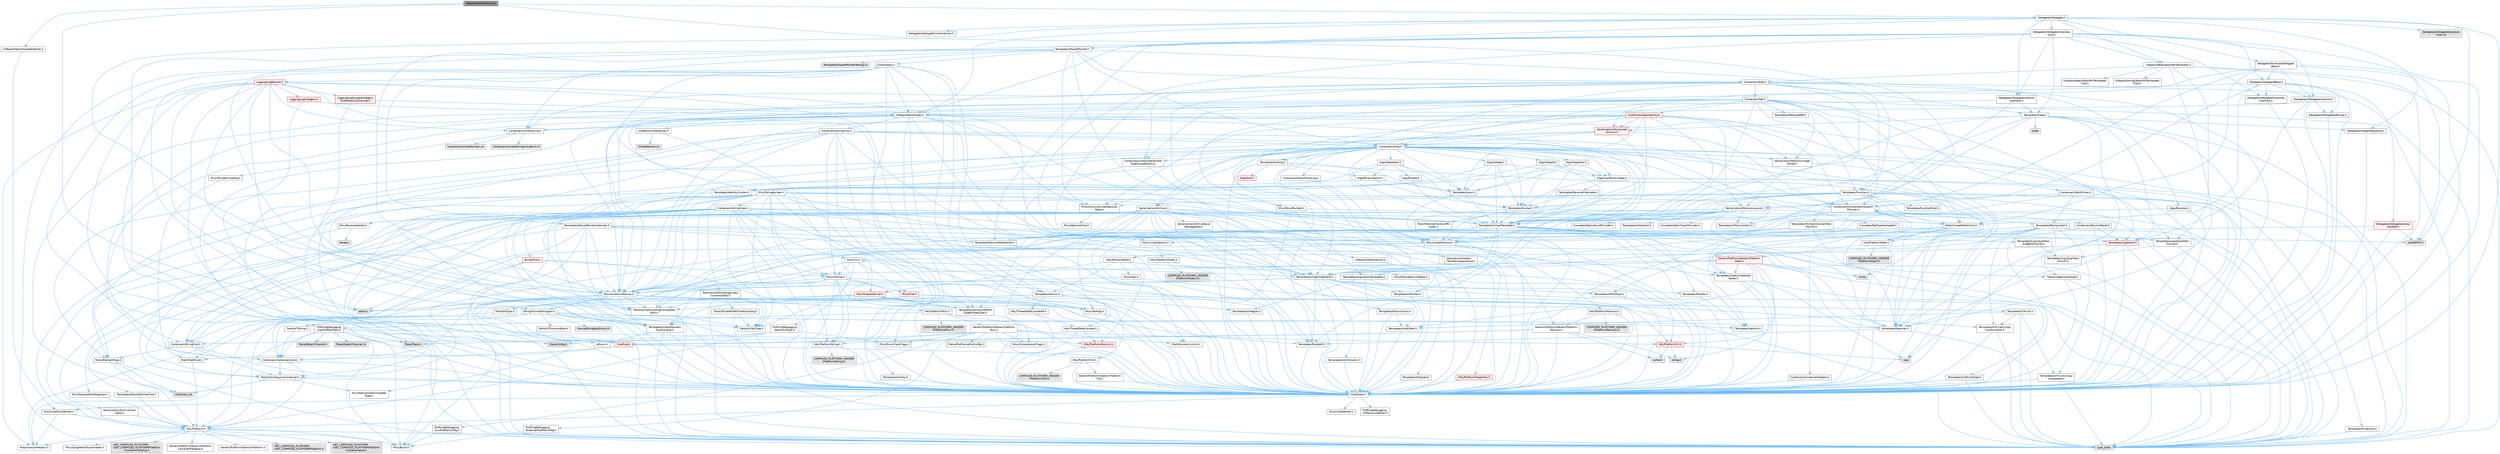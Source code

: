 digraph "ObjectHandleTracking.h"
{
 // INTERACTIVE_SVG=YES
 // LATEX_PDF_SIZE
  bgcolor="transparent";
  edge [fontname=Helvetica,fontsize=10,labelfontname=Helvetica,labelfontsize=10];
  node [fontname=Helvetica,fontsize=10,shape=box,height=0.2,width=0.4];
  Node1 [id="Node000001",label="ObjectHandleTracking.h",height=0.2,width=0.4,color="gray40", fillcolor="grey60", style="filled", fontcolor="black",tooltip=" "];
  Node1 -> Node2 [id="edge1_Node000001_Node000002",color="steelblue1",style="solid",tooltip=" "];
  Node2 [id="Node000002",label="Delegates/Delegate.h",height=0.2,width=0.4,color="grey40", fillcolor="white", style="filled",URL="$d4/d80/Delegate_8h.html",tooltip=" "];
  Node2 -> Node3 [id="edge2_Node000002_Node000003",color="steelblue1",style="solid",tooltip=" "];
  Node3 [id="Node000003",label="CoreTypes.h",height=0.2,width=0.4,color="grey40", fillcolor="white", style="filled",URL="$dc/dec/CoreTypes_8h.html",tooltip=" "];
  Node3 -> Node4 [id="edge3_Node000003_Node000004",color="steelblue1",style="solid",tooltip=" "];
  Node4 [id="Node000004",label="HAL/Platform.h",height=0.2,width=0.4,color="grey40", fillcolor="white", style="filled",URL="$d9/dd0/Platform_8h.html",tooltip=" "];
  Node4 -> Node5 [id="edge4_Node000004_Node000005",color="steelblue1",style="solid",tooltip=" "];
  Node5 [id="Node000005",label="Misc/Build.h",height=0.2,width=0.4,color="grey40", fillcolor="white", style="filled",URL="$d3/dbb/Build_8h.html",tooltip=" "];
  Node4 -> Node6 [id="edge5_Node000004_Node000006",color="steelblue1",style="solid",tooltip=" "];
  Node6 [id="Node000006",label="Misc/LargeWorldCoordinates.h",height=0.2,width=0.4,color="grey40", fillcolor="white", style="filled",URL="$d2/dcb/LargeWorldCoordinates_8h.html",tooltip=" "];
  Node4 -> Node7 [id="edge6_Node000004_Node000007",color="steelblue1",style="solid",tooltip=" "];
  Node7 [id="Node000007",label="type_traits",height=0.2,width=0.4,color="grey60", fillcolor="#E0E0E0", style="filled",tooltip=" "];
  Node4 -> Node8 [id="edge7_Node000004_Node000008",color="steelblue1",style="solid",tooltip=" "];
  Node8 [id="Node000008",label="PreprocessorHelpers.h",height=0.2,width=0.4,color="grey40", fillcolor="white", style="filled",URL="$db/ddb/PreprocessorHelpers_8h.html",tooltip=" "];
  Node4 -> Node9 [id="edge8_Node000004_Node000009",color="steelblue1",style="solid",tooltip=" "];
  Node9 [id="Node000009",label="UBT_COMPILED_PLATFORM\l/UBT_COMPILED_PLATFORMPlatform\lCompilerPreSetup.h",height=0.2,width=0.4,color="grey60", fillcolor="#E0E0E0", style="filled",tooltip=" "];
  Node4 -> Node10 [id="edge9_Node000004_Node000010",color="steelblue1",style="solid",tooltip=" "];
  Node10 [id="Node000010",label="GenericPlatform/GenericPlatform\lCompilerPreSetup.h",height=0.2,width=0.4,color="grey40", fillcolor="white", style="filled",URL="$d9/dc8/GenericPlatformCompilerPreSetup_8h.html",tooltip=" "];
  Node4 -> Node11 [id="edge10_Node000004_Node000011",color="steelblue1",style="solid",tooltip=" "];
  Node11 [id="Node000011",label="GenericPlatform/GenericPlatform.h",height=0.2,width=0.4,color="grey40", fillcolor="white", style="filled",URL="$d6/d84/GenericPlatform_8h.html",tooltip=" "];
  Node4 -> Node12 [id="edge11_Node000004_Node000012",color="steelblue1",style="solid",tooltip=" "];
  Node12 [id="Node000012",label="UBT_COMPILED_PLATFORM\l/UBT_COMPILED_PLATFORMPlatform.h",height=0.2,width=0.4,color="grey60", fillcolor="#E0E0E0", style="filled",tooltip=" "];
  Node4 -> Node13 [id="edge12_Node000004_Node000013",color="steelblue1",style="solid",tooltip=" "];
  Node13 [id="Node000013",label="UBT_COMPILED_PLATFORM\l/UBT_COMPILED_PLATFORMPlatform\lCompilerSetup.h",height=0.2,width=0.4,color="grey60", fillcolor="#E0E0E0", style="filled",tooltip=" "];
  Node3 -> Node14 [id="edge13_Node000003_Node000014",color="steelblue1",style="solid",tooltip=" "];
  Node14 [id="Node000014",label="ProfilingDebugging\l/UMemoryDefines.h",height=0.2,width=0.4,color="grey40", fillcolor="white", style="filled",URL="$d2/da2/UMemoryDefines_8h.html",tooltip=" "];
  Node3 -> Node15 [id="edge14_Node000003_Node000015",color="steelblue1",style="solid",tooltip=" "];
  Node15 [id="Node000015",label="Misc/CoreMiscDefines.h",height=0.2,width=0.4,color="grey40", fillcolor="white", style="filled",URL="$da/d38/CoreMiscDefines_8h.html",tooltip=" "];
  Node15 -> Node4 [id="edge15_Node000015_Node000004",color="steelblue1",style="solid",tooltip=" "];
  Node15 -> Node8 [id="edge16_Node000015_Node000008",color="steelblue1",style="solid",tooltip=" "];
  Node3 -> Node16 [id="edge17_Node000003_Node000016",color="steelblue1",style="solid",tooltip=" "];
  Node16 [id="Node000016",label="Misc/CoreDefines.h",height=0.2,width=0.4,color="grey40", fillcolor="white", style="filled",URL="$d3/dd2/CoreDefines_8h.html",tooltip=" "];
  Node2 -> Node17 [id="edge18_Node000002_Node000017",color="steelblue1",style="solid",tooltip=" "];
  Node17 [id="Node000017",label="Misc/AssertionMacros.h",height=0.2,width=0.4,color="grey40", fillcolor="white", style="filled",URL="$d0/dfa/AssertionMacros_8h.html",tooltip=" "];
  Node17 -> Node3 [id="edge19_Node000017_Node000003",color="steelblue1",style="solid",tooltip=" "];
  Node17 -> Node4 [id="edge20_Node000017_Node000004",color="steelblue1",style="solid",tooltip=" "];
  Node17 -> Node18 [id="edge21_Node000017_Node000018",color="steelblue1",style="solid",tooltip=" "];
  Node18 [id="Node000018",label="HAL/PlatformMisc.h",height=0.2,width=0.4,color="grey40", fillcolor="white", style="filled",URL="$d0/df5/PlatformMisc_8h.html",tooltip=" "];
  Node18 -> Node3 [id="edge22_Node000018_Node000003",color="steelblue1",style="solid",tooltip=" "];
  Node18 -> Node19 [id="edge23_Node000018_Node000019",color="steelblue1",style="solid",tooltip=" "];
  Node19 [id="Node000019",label="GenericPlatform/GenericPlatform\lMisc.h",height=0.2,width=0.4,color="grey40", fillcolor="white", style="filled",URL="$db/d9a/GenericPlatformMisc_8h.html",tooltip=" "];
  Node19 -> Node20 [id="edge24_Node000019_Node000020",color="steelblue1",style="solid",tooltip=" "];
  Node20 [id="Node000020",label="Containers/StringFwd.h",height=0.2,width=0.4,color="grey40", fillcolor="white", style="filled",URL="$df/d37/StringFwd_8h.html",tooltip=" "];
  Node20 -> Node3 [id="edge25_Node000020_Node000003",color="steelblue1",style="solid",tooltip=" "];
  Node20 -> Node21 [id="edge26_Node000020_Node000021",color="steelblue1",style="solid",tooltip=" "];
  Node21 [id="Node000021",label="Traits/ElementType.h",height=0.2,width=0.4,color="grey40", fillcolor="white", style="filled",URL="$d5/d4f/ElementType_8h.html",tooltip=" "];
  Node21 -> Node4 [id="edge27_Node000021_Node000004",color="steelblue1",style="solid",tooltip=" "];
  Node21 -> Node22 [id="edge28_Node000021_Node000022",color="steelblue1",style="solid",tooltip=" "];
  Node22 [id="Node000022",label="initializer_list",height=0.2,width=0.4,color="grey60", fillcolor="#E0E0E0", style="filled",tooltip=" "];
  Node21 -> Node7 [id="edge29_Node000021_Node000007",color="steelblue1",style="solid",tooltip=" "];
  Node20 -> Node23 [id="edge30_Node000020_Node000023",color="steelblue1",style="solid",tooltip=" "];
  Node23 [id="Node000023",label="Traits/IsContiguousContainer.h",height=0.2,width=0.4,color="grey40", fillcolor="white", style="filled",URL="$d5/d3c/IsContiguousContainer_8h.html",tooltip=" "];
  Node23 -> Node3 [id="edge31_Node000023_Node000003",color="steelblue1",style="solid",tooltip=" "];
  Node23 -> Node24 [id="edge32_Node000023_Node000024",color="steelblue1",style="solid",tooltip=" "];
  Node24 [id="Node000024",label="Misc/StaticAssertComplete\lType.h",height=0.2,width=0.4,color="grey40", fillcolor="white", style="filled",URL="$d5/d4e/StaticAssertCompleteType_8h.html",tooltip=" "];
  Node23 -> Node22 [id="edge33_Node000023_Node000022",color="steelblue1",style="solid",tooltip=" "];
  Node19 -> Node25 [id="edge34_Node000019_Node000025",color="steelblue1",style="solid",tooltip=" "];
  Node25 [id="Node000025",label="CoreFwd.h",height=0.2,width=0.4,color="red", fillcolor="#FFF0F0", style="filled",URL="$d1/d1e/CoreFwd_8h.html",tooltip=" "];
  Node25 -> Node3 [id="edge35_Node000025_Node000003",color="steelblue1",style="solid",tooltip=" "];
  Node25 -> Node26 [id="edge36_Node000025_Node000026",color="steelblue1",style="solid",tooltip=" "];
  Node26 [id="Node000026",label="Containers/ContainersFwd.h",height=0.2,width=0.4,color="grey40", fillcolor="white", style="filled",URL="$d4/d0a/ContainersFwd_8h.html",tooltip=" "];
  Node26 -> Node4 [id="edge37_Node000026_Node000004",color="steelblue1",style="solid",tooltip=" "];
  Node26 -> Node3 [id="edge38_Node000026_Node000003",color="steelblue1",style="solid",tooltip=" "];
  Node26 -> Node23 [id="edge39_Node000026_Node000023",color="steelblue1",style="solid",tooltip=" "];
  Node25 -> Node27 [id="edge40_Node000025_Node000027",color="steelblue1",style="solid",tooltip=" "];
  Node27 [id="Node000027",label="Math/MathFwd.h",height=0.2,width=0.4,color="grey40", fillcolor="white", style="filled",URL="$d2/d10/MathFwd_8h.html",tooltip=" "];
  Node27 -> Node4 [id="edge41_Node000027_Node000004",color="steelblue1",style="solid",tooltip=" "];
  Node19 -> Node3 [id="edge42_Node000019_Node000003",color="steelblue1",style="solid",tooltip=" "];
  Node19 -> Node29 [id="edge43_Node000019_Node000029",color="steelblue1",style="solid",tooltip=" "];
  Node29 [id="Node000029",label="FramePro/FrameProConfig.h",height=0.2,width=0.4,color="grey40", fillcolor="white", style="filled",URL="$d7/d90/FrameProConfig_8h.html",tooltip=" "];
  Node19 -> Node30 [id="edge44_Node000019_Node000030",color="steelblue1",style="solid",tooltip=" "];
  Node30 [id="Node000030",label="HAL/PlatformCrt.h",height=0.2,width=0.4,color="red", fillcolor="#FFF0F0", style="filled",URL="$d8/d75/PlatformCrt_8h.html",tooltip=" "];
  Node30 -> Node31 [id="edge45_Node000030_Node000031",color="steelblue1",style="solid",tooltip=" "];
  Node31 [id="Node000031",label="new",height=0.2,width=0.4,color="grey60", fillcolor="#E0E0E0", style="filled",tooltip=" "];
  Node30 -> Node32 [id="edge46_Node000030_Node000032",color="steelblue1",style="solid",tooltip=" "];
  Node32 [id="Node000032",label="wchar.h",height=0.2,width=0.4,color="grey60", fillcolor="#E0E0E0", style="filled",tooltip=" "];
  Node30 -> Node39 [id="edge47_Node000030_Node000039",color="steelblue1",style="solid",tooltip=" "];
  Node39 [id="Node000039",label="string.h",height=0.2,width=0.4,color="grey60", fillcolor="#E0E0E0", style="filled",tooltip=" "];
  Node19 -> Node40 [id="edge48_Node000019_Node000040",color="steelblue1",style="solid",tooltip=" "];
  Node40 [id="Node000040",label="Math/NumericLimits.h",height=0.2,width=0.4,color="grey40", fillcolor="white", style="filled",URL="$df/d1b/NumericLimits_8h.html",tooltip=" "];
  Node40 -> Node3 [id="edge49_Node000040_Node000003",color="steelblue1",style="solid",tooltip=" "];
  Node19 -> Node41 [id="edge50_Node000019_Node000041",color="steelblue1",style="solid",tooltip=" "];
  Node41 [id="Node000041",label="Misc/CompressionFlags.h",height=0.2,width=0.4,color="grey40", fillcolor="white", style="filled",URL="$d9/d76/CompressionFlags_8h.html",tooltip=" "];
  Node19 -> Node42 [id="edge51_Node000019_Node000042",color="steelblue1",style="solid",tooltip=" "];
  Node42 [id="Node000042",label="Misc/EnumClassFlags.h",height=0.2,width=0.4,color="grey40", fillcolor="white", style="filled",URL="$d8/de7/EnumClassFlags_8h.html",tooltip=" "];
  Node19 -> Node43 [id="edge52_Node000019_Node000043",color="steelblue1",style="solid",tooltip=" "];
  Node43 [id="Node000043",label="ProfilingDebugging\l/CsvProfilerConfig.h",height=0.2,width=0.4,color="grey40", fillcolor="white", style="filled",URL="$d3/d88/CsvProfilerConfig_8h.html",tooltip=" "];
  Node43 -> Node5 [id="edge53_Node000043_Node000005",color="steelblue1",style="solid",tooltip=" "];
  Node19 -> Node44 [id="edge54_Node000019_Node000044",color="steelblue1",style="solid",tooltip=" "];
  Node44 [id="Node000044",label="ProfilingDebugging\l/ExternalProfilerConfig.h",height=0.2,width=0.4,color="grey40", fillcolor="white", style="filled",URL="$d3/dbb/ExternalProfilerConfig_8h.html",tooltip=" "];
  Node44 -> Node5 [id="edge55_Node000044_Node000005",color="steelblue1",style="solid",tooltip=" "];
  Node18 -> Node45 [id="edge56_Node000018_Node000045",color="steelblue1",style="solid",tooltip=" "];
  Node45 [id="Node000045",label="COMPILED_PLATFORM_HEADER\l(PlatformMisc.h)",height=0.2,width=0.4,color="grey60", fillcolor="#E0E0E0", style="filled",tooltip=" "];
  Node18 -> Node46 [id="edge57_Node000018_Node000046",color="steelblue1",style="solid",tooltip=" "];
  Node46 [id="Node000046",label="ProfilingDebugging\l/CpuProfilerTrace.h",height=0.2,width=0.4,color="grey40", fillcolor="white", style="filled",URL="$da/dcb/CpuProfilerTrace_8h.html",tooltip=" "];
  Node46 -> Node3 [id="edge58_Node000046_Node000003",color="steelblue1",style="solid",tooltip=" "];
  Node46 -> Node26 [id="edge59_Node000046_Node000026",color="steelblue1",style="solid",tooltip=" "];
  Node46 -> Node47 [id="edge60_Node000046_Node000047",color="steelblue1",style="solid",tooltip=" "];
  Node47 [id="Node000047",label="HAL/PlatformAtomics.h",height=0.2,width=0.4,color="red", fillcolor="#FFF0F0", style="filled",URL="$d3/d36/PlatformAtomics_8h.html",tooltip=" "];
  Node47 -> Node3 [id="edge61_Node000047_Node000003",color="steelblue1",style="solid",tooltip=" "];
  Node46 -> Node8 [id="edge62_Node000046_Node000008",color="steelblue1",style="solid",tooltip=" "];
  Node46 -> Node5 [id="edge63_Node000046_Node000005",color="steelblue1",style="solid",tooltip=" "];
  Node46 -> Node50 [id="edge64_Node000046_Node000050",color="steelblue1",style="solid",tooltip=" "];
  Node50 [id="Node000050",label="Trace/Config.h",height=0.2,width=0.4,color="grey60", fillcolor="#E0E0E0", style="filled",tooltip=" "];
  Node46 -> Node51 [id="edge65_Node000046_Node000051",color="steelblue1",style="solid",tooltip=" "];
  Node51 [id="Node000051",label="Trace/Detail/Channel.h",height=0.2,width=0.4,color="grey60", fillcolor="#E0E0E0", style="filled",tooltip=" "];
  Node46 -> Node52 [id="edge66_Node000046_Node000052",color="steelblue1",style="solid",tooltip=" "];
  Node52 [id="Node000052",label="Trace/Detail/Channel.inl",height=0.2,width=0.4,color="grey60", fillcolor="#E0E0E0", style="filled",tooltip=" "];
  Node46 -> Node53 [id="edge67_Node000046_Node000053",color="steelblue1",style="solid",tooltip=" "];
  Node53 [id="Node000053",label="Trace/Trace.h",height=0.2,width=0.4,color="grey60", fillcolor="#E0E0E0", style="filled",tooltip=" "];
  Node17 -> Node8 [id="edge68_Node000017_Node000008",color="steelblue1",style="solid",tooltip=" "];
  Node17 -> Node54 [id="edge69_Node000017_Node000054",color="steelblue1",style="solid",tooltip=" "];
  Node54 [id="Node000054",label="Templates/EnableIf.h",height=0.2,width=0.4,color="grey40", fillcolor="white", style="filled",URL="$d7/d60/EnableIf_8h.html",tooltip=" "];
  Node54 -> Node3 [id="edge70_Node000054_Node000003",color="steelblue1",style="solid",tooltip=" "];
  Node17 -> Node55 [id="edge71_Node000017_Node000055",color="steelblue1",style="solid",tooltip=" "];
  Node55 [id="Node000055",label="Templates/IsArrayOrRefOf\lTypeByPredicate.h",height=0.2,width=0.4,color="grey40", fillcolor="white", style="filled",URL="$d6/da1/IsArrayOrRefOfTypeByPredicate_8h.html",tooltip=" "];
  Node55 -> Node3 [id="edge72_Node000055_Node000003",color="steelblue1",style="solid",tooltip=" "];
  Node17 -> Node56 [id="edge73_Node000017_Node000056",color="steelblue1",style="solid",tooltip=" "];
  Node56 [id="Node000056",label="Templates/IsValidVariadic\lFunctionArg.h",height=0.2,width=0.4,color="grey40", fillcolor="white", style="filled",URL="$d0/dc8/IsValidVariadicFunctionArg_8h.html",tooltip=" "];
  Node56 -> Node3 [id="edge74_Node000056_Node000003",color="steelblue1",style="solid",tooltip=" "];
  Node56 -> Node57 [id="edge75_Node000056_Node000057",color="steelblue1",style="solid",tooltip=" "];
  Node57 [id="Node000057",label="IsEnum.h",height=0.2,width=0.4,color="grey40", fillcolor="white", style="filled",URL="$d4/de5/IsEnum_8h.html",tooltip=" "];
  Node56 -> Node7 [id="edge76_Node000056_Node000007",color="steelblue1",style="solid",tooltip=" "];
  Node17 -> Node58 [id="edge77_Node000017_Node000058",color="steelblue1",style="solid",tooltip=" "];
  Node58 [id="Node000058",label="Traits/IsCharEncodingCompatible\lWith.h",height=0.2,width=0.4,color="grey40", fillcolor="white", style="filled",URL="$df/dd1/IsCharEncodingCompatibleWith_8h.html",tooltip=" "];
  Node58 -> Node7 [id="edge78_Node000058_Node000007",color="steelblue1",style="solid",tooltip=" "];
  Node58 -> Node59 [id="edge79_Node000058_Node000059",color="steelblue1",style="solid",tooltip=" "];
  Node59 [id="Node000059",label="Traits/IsCharType.h",height=0.2,width=0.4,color="grey40", fillcolor="white", style="filled",URL="$db/d51/IsCharType_8h.html",tooltip=" "];
  Node59 -> Node3 [id="edge80_Node000059_Node000003",color="steelblue1",style="solid",tooltip=" "];
  Node17 -> Node60 [id="edge81_Node000017_Node000060",color="steelblue1",style="solid",tooltip=" "];
  Node60 [id="Node000060",label="Misc/VarArgs.h",height=0.2,width=0.4,color="grey40", fillcolor="white", style="filled",URL="$d5/d6f/VarArgs_8h.html",tooltip=" "];
  Node60 -> Node3 [id="edge82_Node000060_Node000003",color="steelblue1",style="solid",tooltip=" "];
  Node17 -> Node61 [id="edge83_Node000017_Node000061",color="steelblue1",style="solid",tooltip=" "];
  Node61 [id="Node000061",label="String/FormatStringSan.h",height=0.2,width=0.4,color="grey40", fillcolor="white", style="filled",URL="$d3/d8b/FormatStringSan_8h.html",tooltip=" "];
  Node61 -> Node7 [id="edge84_Node000061_Node000007",color="steelblue1",style="solid",tooltip=" "];
  Node61 -> Node3 [id="edge85_Node000061_Node000003",color="steelblue1",style="solid",tooltip=" "];
  Node61 -> Node62 [id="edge86_Node000061_Node000062",color="steelblue1",style="solid",tooltip=" "];
  Node62 [id="Node000062",label="Templates/Requires.h",height=0.2,width=0.4,color="grey40", fillcolor="white", style="filled",URL="$dc/d96/Requires_8h.html",tooltip=" "];
  Node62 -> Node54 [id="edge87_Node000062_Node000054",color="steelblue1",style="solid",tooltip=" "];
  Node62 -> Node7 [id="edge88_Node000062_Node000007",color="steelblue1",style="solid",tooltip=" "];
  Node61 -> Node63 [id="edge89_Node000061_Node000063",color="steelblue1",style="solid",tooltip=" "];
  Node63 [id="Node000063",label="Templates/Identity.h",height=0.2,width=0.4,color="grey40", fillcolor="white", style="filled",URL="$d0/dd5/Identity_8h.html",tooltip=" "];
  Node61 -> Node56 [id="edge90_Node000061_Node000056",color="steelblue1",style="solid",tooltip=" "];
  Node61 -> Node59 [id="edge91_Node000061_Node000059",color="steelblue1",style="solid",tooltip=" "];
  Node61 -> Node64 [id="edge92_Node000061_Node000064",color="steelblue1",style="solid",tooltip=" "];
  Node64 [id="Node000064",label="Traits/IsTEnumAsByte.h",height=0.2,width=0.4,color="grey40", fillcolor="white", style="filled",URL="$d1/de6/IsTEnumAsByte_8h.html",tooltip=" "];
  Node61 -> Node65 [id="edge93_Node000061_Node000065",color="steelblue1",style="solid",tooltip=" "];
  Node65 [id="Node000065",label="Traits/IsTString.h",height=0.2,width=0.4,color="grey40", fillcolor="white", style="filled",URL="$d0/df8/IsTString_8h.html",tooltip=" "];
  Node65 -> Node26 [id="edge94_Node000065_Node000026",color="steelblue1",style="solid",tooltip=" "];
  Node61 -> Node26 [id="edge95_Node000061_Node000026",color="steelblue1",style="solid",tooltip=" "];
  Node61 -> Node66 [id="edge96_Node000061_Node000066",color="steelblue1",style="solid",tooltip=" "];
  Node66 [id="Node000066",label="FormatStringSanErrors.inl",height=0.2,width=0.4,color="grey60", fillcolor="#E0E0E0", style="filled",tooltip=" "];
  Node17 -> Node67 [id="edge97_Node000017_Node000067",color="steelblue1",style="solid",tooltip=" "];
  Node67 [id="Node000067",label="atomic",height=0.2,width=0.4,color="grey60", fillcolor="#E0E0E0", style="filled",tooltip=" "];
  Node2 -> Node68 [id="edge98_Node000002_Node000068",color="steelblue1",style="solid",tooltip=" "];
  Node68 [id="Node000068",label="UObject/NameTypes.h",height=0.2,width=0.4,color="grey40", fillcolor="white", style="filled",URL="$d6/d35/NameTypes_8h.html",tooltip=" "];
  Node68 -> Node3 [id="edge99_Node000068_Node000003",color="steelblue1",style="solid",tooltip=" "];
  Node68 -> Node17 [id="edge100_Node000068_Node000017",color="steelblue1",style="solid",tooltip=" "];
  Node68 -> Node69 [id="edge101_Node000068_Node000069",color="steelblue1",style="solid",tooltip=" "];
  Node69 [id="Node000069",label="HAL/UnrealMemory.h",height=0.2,width=0.4,color="grey40", fillcolor="white", style="filled",URL="$d9/d96/UnrealMemory_8h.html",tooltip=" "];
  Node69 -> Node3 [id="edge102_Node000069_Node000003",color="steelblue1",style="solid",tooltip=" "];
  Node69 -> Node70 [id="edge103_Node000069_Node000070",color="steelblue1",style="solid",tooltip=" "];
  Node70 [id="Node000070",label="GenericPlatform/GenericPlatform\lMemory.h",height=0.2,width=0.4,color="grey40", fillcolor="white", style="filled",URL="$dd/d22/GenericPlatformMemory_8h.html",tooltip=" "];
  Node70 -> Node25 [id="edge104_Node000070_Node000025",color="steelblue1",style="solid",tooltip=" "];
  Node70 -> Node3 [id="edge105_Node000070_Node000003",color="steelblue1",style="solid",tooltip=" "];
  Node70 -> Node71 [id="edge106_Node000070_Node000071",color="steelblue1",style="solid",tooltip=" "];
  Node71 [id="Node000071",label="HAL/PlatformString.h",height=0.2,width=0.4,color="grey40", fillcolor="white", style="filled",URL="$db/db5/PlatformString_8h.html",tooltip=" "];
  Node71 -> Node3 [id="edge107_Node000071_Node000003",color="steelblue1",style="solid",tooltip=" "];
  Node71 -> Node72 [id="edge108_Node000071_Node000072",color="steelblue1",style="solid",tooltip=" "];
  Node72 [id="Node000072",label="COMPILED_PLATFORM_HEADER\l(PlatformString.h)",height=0.2,width=0.4,color="grey60", fillcolor="#E0E0E0", style="filled",tooltip=" "];
  Node70 -> Node39 [id="edge109_Node000070_Node000039",color="steelblue1",style="solid",tooltip=" "];
  Node70 -> Node32 [id="edge110_Node000070_Node000032",color="steelblue1",style="solid",tooltip=" "];
  Node69 -> Node73 [id="edge111_Node000069_Node000073",color="steelblue1",style="solid",tooltip=" "];
  Node73 [id="Node000073",label="HAL/MemoryBase.h",height=0.2,width=0.4,color="grey40", fillcolor="white", style="filled",URL="$d6/d9f/MemoryBase_8h.html",tooltip=" "];
  Node73 -> Node3 [id="edge112_Node000073_Node000003",color="steelblue1",style="solid",tooltip=" "];
  Node73 -> Node47 [id="edge113_Node000073_Node000047",color="steelblue1",style="solid",tooltip=" "];
  Node73 -> Node30 [id="edge114_Node000073_Node000030",color="steelblue1",style="solid",tooltip=" "];
  Node73 -> Node74 [id="edge115_Node000073_Node000074",color="steelblue1",style="solid",tooltip=" "];
  Node74 [id="Node000074",label="Misc/Exec.h",height=0.2,width=0.4,color="grey40", fillcolor="white", style="filled",URL="$de/ddb/Exec_8h.html",tooltip=" "];
  Node74 -> Node3 [id="edge116_Node000074_Node000003",color="steelblue1",style="solid",tooltip=" "];
  Node74 -> Node17 [id="edge117_Node000074_Node000017",color="steelblue1",style="solid",tooltip=" "];
  Node73 -> Node75 [id="edge118_Node000073_Node000075",color="steelblue1",style="solid",tooltip=" "];
  Node75 [id="Node000075",label="Misc/OutputDevice.h",height=0.2,width=0.4,color="red", fillcolor="#FFF0F0", style="filled",URL="$d7/d32/OutputDevice_8h.html",tooltip=" "];
  Node75 -> Node25 [id="edge119_Node000075_Node000025",color="steelblue1",style="solid",tooltip=" "];
  Node75 -> Node3 [id="edge120_Node000075_Node000003",color="steelblue1",style="solid",tooltip=" "];
  Node75 -> Node60 [id="edge121_Node000075_Node000060",color="steelblue1",style="solid",tooltip=" "];
  Node75 -> Node55 [id="edge122_Node000075_Node000055",color="steelblue1",style="solid",tooltip=" "];
  Node75 -> Node56 [id="edge123_Node000075_Node000056",color="steelblue1",style="solid",tooltip=" "];
  Node75 -> Node58 [id="edge124_Node000075_Node000058",color="steelblue1",style="solid",tooltip=" "];
  Node73 -> Node77 [id="edge125_Node000073_Node000077",color="steelblue1",style="solid",tooltip=" "];
  Node77 [id="Node000077",label="Templates/Atomic.h",height=0.2,width=0.4,color="grey40", fillcolor="white", style="filled",URL="$d3/d91/Atomic_8h.html",tooltip=" "];
  Node77 -> Node78 [id="edge126_Node000077_Node000078",color="steelblue1",style="solid",tooltip=" "];
  Node78 [id="Node000078",label="HAL/ThreadSafeCounter.h",height=0.2,width=0.4,color="grey40", fillcolor="white", style="filled",URL="$dc/dc9/ThreadSafeCounter_8h.html",tooltip=" "];
  Node78 -> Node3 [id="edge127_Node000078_Node000003",color="steelblue1",style="solid",tooltip=" "];
  Node78 -> Node47 [id="edge128_Node000078_Node000047",color="steelblue1",style="solid",tooltip=" "];
  Node77 -> Node79 [id="edge129_Node000077_Node000079",color="steelblue1",style="solid",tooltip=" "];
  Node79 [id="Node000079",label="HAL/ThreadSafeCounter64.h",height=0.2,width=0.4,color="grey40", fillcolor="white", style="filled",URL="$d0/d12/ThreadSafeCounter64_8h.html",tooltip=" "];
  Node79 -> Node3 [id="edge130_Node000079_Node000003",color="steelblue1",style="solid",tooltip=" "];
  Node79 -> Node78 [id="edge131_Node000079_Node000078",color="steelblue1",style="solid",tooltip=" "];
  Node77 -> Node80 [id="edge132_Node000077_Node000080",color="steelblue1",style="solid",tooltip=" "];
  Node80 [id="Node000080",label="Templates/IsIntegral.h",height=0.2,width=0.4,color="grey40", fillcolor="white", style="filled",URL="$da/d64/IsIntegral_8h.html",tooltip=" "];
  Node80 -> Node3 [id="edge133_Node000080_Node000003",color="steelblue1",style="solid",tooltip=" "];
  Node77 -> Node81 [id="edge134_Node000077_Node000081",color="steelblue1",style="solid",tooltip=" "];
  Node81 [id="Node000081",label="Templates/IsTrivial.h",height=0.2,width=0.4,color="grey40", fillcolor="white", style="filled",URL="$da/d4c/IsTrivial_8h.html",tooltip=" "];
  Node81 -> Node82 [id="edge135_Node000081_Node000082",color="steelblue1",style="solid",tooltip=" "];
  Node82 [id="Node000082",label="Templates/AndOrNot.h",height=0.2,width=0.4,color="grey40", fillcolor="white", style="filled",URL="$db/d0a/AndOrNot_8h.html",tooltip=" "];
  Node82 -> Node3 [id="edge136_Node000082_Node000003",color="steelblue1",style="solid",tooltip=" "];
  Node81 -> Node83 [id="edge137_Node000081_Node000083",color="steelblue1",style="solid",tooltip=" "];
  Node83 [id="Node000083",label="Templates/IsTriviallyCopy\lConstructible.h",height=0.2,width=0.4,color="grey40", fillcolor="white", style="filled",URL="$d3/d78/IsTriviallyCopyConstructible_8h.html",tooltip=" "];
  Node83 -> Node3 [id="edge138_Node000083_Node000003",color="steelblue1",style="solid",tooltip=" "];
  Node83 -> Node7 [id="edge139_Node000083_Node000007",color="steelblue1",style="solid",tooltip=" "];
  Node81 -> Node84 [id="edge140_Node000081_Node000084",color="steelblue1",style="solid",tooltip=" "];
  Node84 [id="Node000084",label="Templates/IsTriviallyCopy\lAssignable.h",height=0.2,width=0.4,color="grey40", fillcolor="white", style="filled",URL="$d2/df2/IsTriviallyCopyAssignable_8h.html",tooltip=" "];
  Node84 -> Node3 [id="edge141_Node000084_Node000003",color="steelblue1",style="solid",tooltip=" "];
  Node84 -> Node7 [id="edge142_Node000084_Node000007",color="steelblue1",style="solid",tooltip=" "];
  Node81 -> Node7 [id="edge143_Node000081_Node000007",color="steelblue1",style="solid",tooltip=" "];
  Node77 -> Node85 [id="edge144_Node000077_Node000085",color="steelblue1",style="solid",tooltip=" "];
  Node85 [id="Node000085",label="Traits/IntType.h",height=0.2,width=0.4,color="grey40", fillcolor="white", style="filled",URL="$d7/deb/IntType_8h.html",tooltip=" "];
  Node85 -> Node4 [id="edge145_Node000085_Node000004",color="steelblue1",style="solid",tooltip=" "];
  Node77 -> Node67 [id="edge146_Node000077_Node000067",color="steelblue1",style="solid",tooltip=" "];
  Node69 -> Node86 [id="edge147_Node000069_Node000086",color="steelblue1",style="solid",tooltip=" "];
  Node86 [id="Node000086",label="HAL/PlatformMemory.h",height=0.2,width=0.4,color="grey40", fillcolor="white", style="filled",URL="$de/d68/PlatformMemory_8h.html",tooltip=" "];
  Node86 -> Node3 [id="edge148_Node000086_Node000003",color="steelblue1",style="solid",tooltip=" "];
  Node86 -> Node70 [id="edge149_Node000086_Node000070",color="steelblue1",style="solid",tooltip=" "];
  Node86 -> Node87 [id="edge150_Node000086_Node000087",color="steelblue1",style="solid",tooltip=" "];
  Node87 [id="Node000087",label="COMPILED_PLATFORM_HEADER\l(PlatformMemory.h)",height=0.2,width=0.4,color="grey60", fillcolor="#E0E0E0", style="filled",tooltip=" "];
  Node69 -> Node88 [id="edge151_Node000069_Node000088",color="steelblue1",style="solid",tooltip=" "];
  Node88 [id="Node000088",label="ProfilingDebugging\l/MemoryTrace.h",height=0.2,width=0.4,color="grey40", fillcolor="white", style="filled",URL="$da/dd7/MemoryTrace_8h.html",tooltip=" "];
  Node88 -> Node4 [id="edge152_Node000088_Node000004",color="steelblue1",style="solid",tooltip=" "];
  Node88 -> Node42 [id="edge153_Node000088_Node000042",color="steelblue1",style="solid",tooltip=" "];
  Node88 -> Node50 [id="edge154_Node000088_Node000050",color="steelblue1",style="solid",tooltip=" "];
  Node88 -> Node53 [id="edge155_Node000088_Node000053",color="steelblue1",style="solid",tooltip=" "];
  Node69 -> Node89 [id="edge156_Node000069_Node000089",color="steelblue1",style="solid",tooltip=" "];
  Node89 [id="Node000089",label="Templates/IsPointer.h",height=0.2,width=0.4,color="grey40", fillcolor="white", style="filled",URL="$d7/d05/IsPointer_8h.html",tooltip=" "];
  Node89 -> Node3 [id="edge157_Node000089_Node000003",color="steelblue1",style="solid",tooltip=" "];
  Node68 -> Node90 [id="edge158_Node000068_Node000090",color="steelblue1",style="solid",tooltip=" "];
  Node90 [id="Node000090",label="Templates/UnrealTypeTraits.h",height=0.2,width=0.4,color="grey40", fillcolor="white", style="filled",URL="$d2/d2d/UnrealTypeTraits_8h.html",tooltip=" "];
  Node90 -> Node3 [id="edge159_Node000090_Node000003",color="steelblue1",style="solid",tooltip=" "];
  Node90 -> Node89 [id="edge160_Node000090_Node000089",color="steelblue1",style="solid",tooltip=" "];
  Node90 -> Node17 [id="edge161_Node000090_Node000017",color="steelblue1",style="solid",tooltip=" "];
  Node90 -> Node82 [id="edge162_Node000090_Node000082",color="steelblue1",style="solid",tooltip=" "];
  Node90 -> Node54 [id="edge163_Node000090_Node000054",color="steelblue1",style="solid",tooltip=" "];
  Node90 -> Node91 [id="edge164_Node000090_Node000091",color="steelblue1",style="solid",tooltip=" "];
  Node91 [id="Node000091",label="Templates/IsArithmetic.h",height=0.2,width=0.4,color="grey40", fillcolor="white", style="filled",URL="$d2/d5d/IsArithmetic_8h.html",tooltip=" "];
  Node91 -> Node3 [id="edge165_Node000091_Node000003",color="steelblue1",style="solid",tooltip=" "];
  Node90 -> Node57 [id="edge166_Node000090_Node000057",color="steelblue1",style="solid",tooltip=" "];
  Node90 -> Node92 [id="edge167_Node000090_Node000092",color="steelblue1",style="solid",tooltip=" "];
  Node92 [id="Node000092",label="Templates/Models.h",height=0.2,width=0.4,color="grey40", fillcolor="white", style="filled",URL="$d3/d0c/Models_8h.html",tooltip=" "];
  Node92 -> Node63 [id="edge168_Node000092_Node000063",color="steelblue1",style="solid",tooltip=" "];
  Node90 -> Node93 [id="edge169_Node000090_Node000093",color="steelblue1",style="solid",tooltip=" "];
  Node93 [id="Node000093",label="Templates/IsPODType.h",height=0.2,width=0.4,color="grey40", fillcolor="white", style="filled",URL="$d7/db1/IsPODType_8h.html",tooltip=" "];
  Node93 -> Node3 [id="edge170_Node000093_Node000003",color="steelblue1",style="solid",tooltip=" "];
  Node90 -> Node94 [id="edge171_Node000090_Node000094",color="steelblue1",style="solid",tooltip=" "];
  Node94 [id="Node000094",label="Templates/IsUECoreType.h",height=0.2,width=0.4,color="grey40", fillcolor="white", style="filled",URL="$d1/db8/IsUECoreType_8h.html",tooltip=" "];
  Node94 -> Node3 [id="edge172_Node000094_Node000003",color="steelblue1",style="solid",tooltip=" "];
  Node94 -> Node7 [id="edge173_Node000094_Node000007",color="steelblue1",style="solid",tooltip=" "];
  Node90 -> Node83 [id="edge174_Node000090_Node000083",color="steelblue1",style="solid",tooltip=" "];
  Node68 -> Node95 [id="edge175_Node000068_Node000095",color="steelblue1",style="solid",tooltip=" "];
  Node95 [id="Node000095",label="Templates/UnrealTemplate.h",height=0.2,width=0.4,color="grey40", fillcolor="white", style="filled",URL="$d4/d24/UnrealTemplate_8h.html",tooltip=" "];
  Node95 -> Node3 [id="edge176_Node000095_Node000003",color="steelblue1",style="solid",tooltip=" "];
  Node95 -> Node89 [id="edge177_Node000095_Node000089",color="steelblue1",style="solid",tooltip=" "];
  Node95 -> Node69 [id="edge178_Node000095_Node000069",color="steelblue1",style="solid",tooltip=" "];
  Node95 -> Node96 [id="edge179_Node000095_Node000096",color="steelblue1",style="solid",tooltip=" "];
  Node96 [id="Node000096",label="Templates/CopyQualifiers\lAndRefsFromTo.h",height=0.2,width=0.4,color="grey40", fillcolor="white", style="filled",URL="$d3/db3/CopyQualifiersAndRefsFromTo_8h.html",tooltip=" "];
  Node96 -> Node97 [id="edge180_Node000096_Node000097",color="steelblue1",style="solid",tooltip=" "];
  Node97 [id="Node000097",label="Templates/CopyQualifiers\lFromTo.h",height=0.2,width=0.4,color="grey40", fillcolor="white", style="filled",URL="$d5/db4/CopyQualifiersFromTo_8h.html",tooltip=" "];
  Node95 -> Node90 [id="edge181_Node000095_Node000090",color="steelblue1",style="solid",tooltip=" "];
  Node95 -> Node98 [id="edge182_Node000095_Node000098",color="steelblue1",style="solid",tooltip=" "];
  Node98 [id="Node000098",label="Templates/RemoveReference.h",height=0.2,width=0.4,color="grey40", fillcolor="white", style="filled",URL="$da/dbe/RemoveReference_8h.html",tooltip=" "];
  Node98 -> Node3 [id="edge183_Node000098_Node000003",color="steelblue1",style="solid",tooltip=" "];
  Node95 -> Node62 [id="edge184_Node000095_Node000062",color="steelblue1",style="solid",tooltip=" "];
  Node95 -> Node99 [id="edge185_Node000095_Node000099",color="steelblue1",style="solid",tooltip=" "];
  Node99 [id="Node000099",label="Templates/TypeCompatible\lBytes.h",height=0.2,width=0.4,color="grey40", fillcolor="white", style="filled",URL="$df/d0a/TypeCompatibleBytes_8h.html",tooltip=" "];
  Node99 -> Node3 [id="edge186_Node000099_Node000003",color="steelblue1",style="solid",tooltip=" "];
  Node99 -> Node39 [id="edge187_Node000099_Node000039",color="steelblue1",style="solid",tooltip=" "];
  Node99 -> Node31 [id="edge188_Node000099_Node000031",color="steelblue1",style="solid",tooltip=" "];
  Node99 -> Node7 [id="edge189_Node000099_Node000007",color="steelblue1",style="solid",tooltip=" "];
  Node95 -> Node63 [id="edge190_Node000095_Node000063",color="steelblue1",style="solid",tooltip=" "];
  Node95 -> Node23 [id="edge191_Node000095_Node000023",color="steelblue1",style="solid",tooltip=" "];
  Node95 -> Node100 [id="edge192_Node000095_Node000100",color="steelblue1",style="solid",tooltip=" "];
  Node100 [id="Node000100",label="Traits/UseBitwiseSwap.h",height=0.2,width=0.4,color="grey40", fillcolor="white", style="filled",URL="$db/df3/UseBitwiseSwap_8h.html",tooltip=" "];
  Node100 -> Node3 [id="edge193_Node000100_Node000003",color="steelblue1",style="solid",tooltip=" "];
  Node100 -> Node7 [id="edge194_Node000100_Node000007",color="steelblue1",style="solid",tooltip=" "];
  Node95 -> Node7 [id="edge195_Node000095_Node000007",color="steelblue1",style="solid",tooltip=" "];
  Node68 -> Node101 [id="edge196_Node000068_Node000101",color="steelblue1",style="solid",tooltip=" "];
  Node101 [id="Node000101",label="Containers/UnrealString.h",height=0.2,width=0.4,color="grey40", fillcolor="white", style="filled",URL="$d5/dba/UnrealString_8h.html",tooltip=" "];
  Node101 -> Node102 [id="edge197_Node000101_Node000102",color="steelblue1",style="solid",tooltip=" "];
  Node102 [id="Node000102",label="Containers/UnrealStringIncludes.h.inl",height=0.2,width=0.4,color="grey60", fillcolor="#E0E0E0", style="filled",tooltip=" "];
  Node101 -> Node103 [id="edge198_Node000101_Node000103",color="steelblue1",style="solid",tooltip=" "];
  Node103 [id="Node000103",label="Containers/UnrealString.h.inl",height=0.2,width=0.4,color="grey60", fillcolor="#E0E0E0", style="filled",tooltip=" "];
  Node101 -> Node104 [id="edge199_Node000101_Node000104",color="steelblue1",style="solid",tooltip=" "];
  Node104 [id="Node000104",label="Misc/StringFormatArg.h",height=0.2,width=0.4,color="grey40", fillcolor="white", style="filled",URL="$d2/d16/StringFormatArg_8h.html",tooltip=" "];
  Node104 -> Node26 [id="edge200_Node000104_Node000026",color="steelblue1",style="solid",tooltip=" "];
  Node68 -> Node105 [id="edge201_Node000068_Node000105",color="steelblue1",style="solid",tooltip=" "];
  Node105 [id="Node000105",label="HAL/CriticalSection.h",height=0.2,width=0.4,color="grey40", fillcolor="white", style="filled",URL="$d6/d90/CriticalSection_8h.html",tooltip=" "];
  Node105 -> Node106 [id="edge202_Node000105_Node000106",color="steelblue1",style="solid",tooltip=" "];
  Node106 [id="Node000106",label="HAL/PlatformMutex.h",height=0.2,width=0.4,color="grey40", fillcolor="white", style="filled",URL="$d9/d0b/PlatformMutex_8h.html",tooltip=" "];
  Node106 -> Node3 [id="edge203_Node000106_Node000003",color="steelblue1",style="solid",tooltip=" "];
  Node106 -> Node107 [id="edge204_Node000106_Node000107",color="steelblue1",style="solid",tooltip=" "];
  Node107 [id="Node000107",label="COMPILED_PLATFORM_HEADER\l(PlatformMutex.h)",height=0.2,width=0.4,color="grey60", fillcolor="#E0E0E0", style="filled",tooltip=" "];
  Node68 -> Node108 [id="edge205_Node000068_Node000108",color="steelblue1",style="solid",tooltip=" "];
  Node108 [id="Node000108",label="Containers/StringConv.h",height=0.2,width=0.4,color="grey40", fillcolor="white", style="filled",URL="$d3/ddf/StringConv_8h.html",tooltip=" "];
  Node108 -> Node3 [id="edge206_Node000108_Node000003",color="steelblue1",style="solid",tooltip=" "];
  Node108 -> Node17 [id="edge207_Node000108_Node000017",color="steelblue1",style="solid",tooltip=" "];
  Node108 -> Node109 [id="edge208_Node000108_Node000109",color="steelblue1",style="solid",tooltip=" "];
  Node109 [id="Node000109",label="Containers/ContainerAllocation\lPolicies.h",height=0.2,width=0.4,color="grey40", fillcolor="white", style="filled",URL="$d7/dff/ContainerAllocationPolicies_8h.html",tooltip=" "];
  Node109 -> Node3 [id="edge209_Node000109_Node000003",color="steelblue1",style="solid",tooltip=" "];
  Node109 -> Node110 [id="edge210_Node000109_Node000110",color="steelblue1",style="solid",tooltip=" "];
  Node110 [id="Node000110",label="Containers/ContainerHelpers.h",height=0.2,width=0.4,color="grey40", fillcolor="white", style="filled",URL="$d7/d33/ContainerHelpers_8h.html",tooltip=" "];
  Node110 -> Node3 [id="edge211_Node000110_Node000003",color="steelblue1",style="solid",tooltip=" "];
  Node109 -> Node109 [id="edge212_Node000109_Node000109",color="steelblue1",style="solid",tooltip=" "];
  Node109 -> Node111 [id="edge213_Node000109_Node000111",color="steelblue1",style="solid",tooltip=" "];
  Node111 [id="Node000111",label="HAL/PlatformMath.h",height=0.2,width=0.4,color="grey40", fillcolor="white", style="filled",URL="$dc/d53/PlatformMath_8h.html",tooltip=" "];
  Node111 -> Node3 [id="edge214_Node000111_Node000003",color="steelblue1",style="solid",tooltip=" "];
  Node111 -> Node112 [id="edge215_Node000111_Node000112",color="steelblue1",style="solid",tooltip=" "];
  Node112 [id="Node000112",label="GenericPlatform/GenericPlatform\lMath.h",height=0.2,width=0.4,color="red", fillcolor="#FFF0F0", style="filled",URL="$d5/d79/GenericPlatformMath_8h.html",tooltip=" "];
  Node112 -> Node3 [id="edge216_Node000112_Node000003",color="steelblue1",style="solid",tooltip=" "];
  Node112 -> Node26 [id="edge217_Node000112_Node000026",color="steelblue1",style="solid",tooltip=" "];
  Node112 -> Node30 [id="edge218_Node000112_Node000030",color="steelblue1",style="solid",tooltip=" "];
  Node112 -> Node82 [id="edge219_Node000112_Node000082",color="steelblue1",style="solid",tooltip=" "];
  Node112 -> Node90 [id="edge220_Node000112_Node000090",color="steelblue1",style="solid",tooltip=" "];
  Node112 -> Node62 [id="edge221_Node000112_Node000062",color="steelblue1",style="solid",tooltip=" "];
  Node112 -> Node99 [id="edge222_Node000112_Node000099",color="steelblue1",style="solid",tooltip=" "];
  Node112 -> Node117 [id="edge223_Node000112_Node000117",color="steelblue1",style="solid",tooltip=" "];
  Node117 [id="Node000117",label="limits",height=0.2,width=0.4,color="grey60", fillcolor="#E0E0E0", style="filled",tooltip=" "];
  Node112 -> Node7 [id="edge224_Node000112_Node000007",color="steelblue1",style="solid",tooltip=" "];
  Node111 -> Node118 [id="edge225_Node000111_Node000118",color="steelblue1",style="solid",tooltip=" "];
  Node118 [id="Node000118",label="COMPILED_PLATFORM_HEADER\l(PlatformMath.h)",height=0.2,width=0.4,color="grey60", fillcolor="#E0E0E0", style="filled",tooltip=" "];
  Node109 -> Node69 [id="edge226_Node000109_Node000069",color="steelblue1",style="solid",tooltip=" "];
  Node109 -> Node40 [id="edge227_Node000109_Node000040",color="steelblue1",style="solid",tooltip=" "];
  Node109 -> Node17 [id="edge228_Node000109_Node000017",color="steelblue1",style="solid",tooltip=" "];
  Node109 -> Node119 [id="edge229_Node000109_Node000119",color="steelblue1",style="solid",tooltip=" "];
  Node119 [id="Node000119",label="Templates/IsPolymorphic.h",height=0.2,width=0.4,color="grey40", fillcolor="white", style="filled",URL="$dc/d20/IsPolymorphic_8h.html",tooltip=" "];
  Node109 -> Node120 [id="edge230_Node000109_Node000120",color="steelblue1",style="solid",tooltip=" "];
  Node120 [id="Node000120",label="Templates/MemoryOps.h",height=0.2,width=0.4,color="grey40", fillcolor="white", style="filled",URL="$db/dea/MemoryOps_8h.html",tooltip=" "];
  Node120 -> Node3 [id="edge231_Node000120_Node000003",color="steelblue1",style="solid",tooltip=" "];
  Node120 -> Node69 [id="edge232_Node000120_Node000069",color="steelblue1",style="solid",tooltip=" "];
  Node120 -> Node84 [id="edge233_Node000120_Node000084",color="steelblue1",style="solid",tooltip=" "];
  Node120 -> Node83 [id="edge234_Node000120_Node000083",color="steelblue1",style="solid",tooltip=" "];
  Node120 -> Node62 [id="edge235_Node000120_Node000062",color="steelblue1",style="solid",tooltip=" "];
  Node120 -> Node90 [id="edge236_Node000120_Node000090",color="steelblue1",style="solid",tooltip=" "];
  Node120 -> Node100 [id="edge237_Node000120_Node000100",color="steelblue1",style="solid",tooltip=" "];
  Node120 -> Node31 [id="edge238_Node000120_Node000031",color="steelblue1",style="solid",tooltip=" "];
  Node120 -> Node7 [id="edge239_Node000120_Node000007",color="steelblue1",style="solid",tooltip=" "];
  Node109 -> Node99 [id="edge240_Node000109_Node000099",color="steelblue1",style="solid",tooltip=" "];
  Node109 -> Node7 [id="edge241_Node000109_Node000007",color="steelblue1",style="solid",tooltip=" "];
  Node108 -> Node121 [id="edge242_Node000108_Node000121",color="steelblue1",style="solid",tooltip=" "];
  Node121 [id="Node000121",label="Containers/Array.h",height=0.2,width=0.4,color="grey40", fillcolor="white", style="filled",URL="$df/dd0/Array_8h.html",tooltip=" "];
  Node121 -> Node3 [id="edge243_Node000121_Node000003",color="steelblue1",style="solid",tooltip=" "];
  Node121 -> Node17 [id="edge244_Node000121_Node000017",color="steelblue1",style="solid",tooltip=" "];
  Node121 -> Node122 [id="edge245_Node000121_Node000122",color="steelblue1",style="solid",tooltip=" "];
  Node122 [id="Node000122",label="Misc/IntrusiveUnsetOptional\lState.h",height=0.2,width=0.4,color="grey40", fillcolor="white", style="filled",URL="$d2/d0a/IntrusiveUnsetOptionalState_8h.html",tooltip=" "];
  Node122 -> Node123 [id="edge246_Node000122_Node000123",color="steelblue1",style="solid",tooltip=" "];
  Node123 [id="Node000123",label="Misc/OptionalFwd.h",height=0.2,width=0.4,color="grey40", fillcolor="white", style="filled",URL="$dc/d50/OptionalFwd_8h.html",tooltip=" "];
  Node121 -> Node124 [id="edge247_Node000121_Node000124",color="steelblue1",style="solid",tooltip=" "];
  Node124 [id="Node000124",label="Misc/ReverseIterate.h",height=0.2,width=0.4,color="grey40", fillcolor="white", style="filled",URL="$db/de3/ReverseIterate_8h.html",tooltip=" "];
  Node124 -> Node4 [id="edge248_Node000124_Node000004",color="steelblue1",style="solid",tooltip=" "];
  Node124 -> Node125 [id="edge249_Node000124_Node000125",color="steelblue1",style="solid",tooltip=" "];
  Node125 [id="Node000125",label="iterator",height=0.2,width=0.4,color="grey60", fillcolor="#E0E0E0", style="filled",tooltip=" "];
  Node121 -> Node69 [id="edge250_Node000121_Node000069",color="steelblue1",style="solid",tooltip=" "];
  Node121 -> Node90 [id="edge251_Node000121_Node000090",color="steelblue1",style="solid",tooltip=" "];
  Node121 -> Node95 [id="edge252_Node000121_Node000095",color="steelblue1",style="solid",tooltip=" "];
  Node121 -> Node126 [id="edge253_Node000121_Node000126",color="steelblue1",style="solid",tooltip=" "];
  Node126 [id="Node000126",label="Containers/AllowShrinking.h",height=0.2,width=0.4,color="grey40", fillcolor="white", style="filled",URL="$d7/d1a/AllowShrinking_8h.html",tooltip=" "];
  Node126 -> Node3 [id="edge254_Node000126_Node000003",color="steelblue1",style="solid",tooltip=" "];
  Node121 -> Node109 [id="edge255_Node000121_Node000109",color="steelblue1",style="solid",tooltip=" "];
  Node121 -> Node127 [id="edge256_Node000121_Node000127",color="steelblue1",style="solid",tooltip=" "];
  Node127 [id="Node000127",label="Containers/ContainerElement\lTypeCompatibility.h",height=0.2,width=0.4,color="grey40", fillcolor="white", style="filled",URL="$df/ddf/ContainerElementTypeCompatibility_8h.html",tooltip=" "];
  Node127 -> Node3 [id="edge257_Node000127_Node000003",color="steelblue1",style="solid",tooltip=" "];
  Node127 -> Node90 [id="edge258_Node000127_Node000090",color="steelblue1",style="solid",tooltip=" "];
  Node121 -> Node128 [id="edge259_Node000121_Node000128",color="steelblue1",style="solid",tooltip=" "];
  Node128 [id="Node000128",label="Serialization/Archive.h",height=0.2,width=0.4,color="grey40", fillcolor="white", style="filled",URL="$d7/d3b/Archive_8h.html",tooltip=" "];
  Node128 -> Node25 [id="edge260_Node000128_Node000025",color="steelblue1",style="solid",tooltip=" "];
  Node128 -> Node3 [id="edge261_Node000128_Node000003",color="steelblue1",style="solid",tooltip=" "];
  Node128 -> Node129 [id="edge262_Node000128_Node000129",color="steelblue1",style="solid",tooltip=" "];
  Node129 [id="Node000129",label="HAL/PlatformProperties.h",height=0.2,width=0.4,color="red", fillcolor="#FFF0F0", style="filled",URL="$d9/db0/PlatformProperties_8h.html",tooltip=" "];
  Node129 -> Node3 [id="edge263_Node000129_Node000003",color="steelblue1",style="solid",tooltip=" "];
  Node128 -> Node132 [id="edge264_Node000128_Node000132",color="steelblue1",style="solid",tooltip=" "];
  Node132 [id="Node000132",label="Internationalization\l/TextNamespaceFwd.h",height=0.2,width=0.4,color="grey40", fillcolor="white", style="filled",URL="$d8/d97/TextNamespaceFwd_8h.html",tooltip=" "];
  Node132 -> Node3 [id="edge265_Node000132_Node000003",color="steelblue1",style="solid",tooltip=" "];
  Node128 -> Node27 [id="edge266_Node000128_Node000027",color="steelblue1",style="solid",tooltip=" "];
  Node128 -> Node17 [id="edge267_Node000128_Node000017",color="steelblue1",style="solid",tooltip=" "];
  Node128 -> Node5 [id="edge268_Node000128_Node000005",color="steelblue1",style="solid",tooltip=" "];
  Node128 -> Node41 [id="edge269_Node000128_Node000041",color="steelblue1",style="solid",tooltip=" "];
  Node128 -> Node133 [id="edge270_Node000128_Node000133",color="steelblue1",style="solid",tooltip=" "];
  Node133 [id="Node000133",label="Misc/EngineVersionBase.h",height=0.2,width=0.4,color="grey40", fillcolor="white", style="filled",URL="$d5/d2b/EngineVersionBase_8h.html",tooltip=" "];
  Node133 -> Node3 [id="edge271_Node000133_Node000003",color="steelblue1",style="solid",tooltip=" "];
  Node128 -> Node60 [id="edge272_Node000128_Node000060",color="steelblue1",style="solid",tooltip=" "];
  Node128 -> Node134 [id="edge273_Node000128_Node000134",color="steelblue1",style="solid",tooltip=" "];
  Node134 [id="Node000134",label="Serialization/ArchiveCook\lData.h",height=0.2,width=0.4,color="grey40", fillcolor="white", style="filled",URL="$dc/db6/ArchiveCookData_8h.html",tooltip=" "];
  Node134 -> Node4 [id="edge274_Node000134_Node000004",color="steelblue1",style="solid",tooltip=" "];
  Node128 -> Node135 [id="edge275_Node000128_Node000135",color="steelblue1",style="solid",tooltip=" "];
  Node135 [id="Node000135",label="Serialization/ArchiveSave\lPackageData.h",height=0.2,width=0.4,color="grey40", fillcolor="white", style="filled",URL="$d1/d37/ArchiveSavePackageData_8h.html",tooltip=" "];
  Node128 -> Node54 [id="edge276_Node000128_Node000054",color="steelblue1",style="solid",tooltip=" "];
  Node128 -> Node55 [id="edge277_Node000128_Node000055",color="steelblue1",style="solid",tooltip=" "];
  Node128 -> Node136 [id="edge278_Node000128_Node000136",color="steelblue1",style="solid",tooltip=" "];
  Node136 [id="Node000136",label="Templates/IsEnumClass.h",height=0.2,width=0.4,color="grey40", fillcolor="white", style="filled",URL="$d7/d15/IsEnumClass_8h.html",tooltip=" "];
  Node136 -> Node3 [id="edge279_Node000136_Node000003",color="steelblue1",style="solid",tooltip=" "];
  Node136 -> Node82 [id="edge280_Node000136_Node000082",color="steelblue1",style="solid",tooltip=" "];
  Node128 -> Node116 [id="edge281_Node000128_Node000116",color="steelblue1",style="solid",tooltip=" "];
  Node116 [id="Node000116",label="Templates/IsSigned.h",height=0.2,width=0.4,color="grey40", fillcolor="white", style="filled",URL="$d8/dd8/IsSigned_8h.html",tooltip=" "];
  Node116 -> Node3 [id="edge282_Node000116_Node000003",color="steelblue1",style="solid",tooltip=" "];
  Node128 -> Node56 [id="edge283_Node000128_Node000056",color="steelblue1",style="solid",tooltip=" "];
  Node128 -> Node95 [id="edge284_Node000128_Node000095",color="steelblue1",style="solid",tooltip=" "];
  Node128 -> Node58 [id="edge285_Node000128_Node000058",color="steelblue1",style="solid",tooltip=" "];
  Node128 -> Node137 [id="edge286_Node000128_Node000137",color="steelblue1",style="solid",tooltip=" "];
  Node137 [id="Node000137",label="UObject/ObjectVersion.h",height=0.2,width=0.4,color="grey40", fillcolor="white", style="filled",URL="$da/d63/ObjectVersion_8h.html",tooltip=" "];
  Node137 -> Node3 [id="edge287_Node000137_Node000003",color="steelblue1",style="solid",tooltip=" "];
  Node121 -> Node138 [id="edge288_Node000121_Node000138",color="steelblue1",style="solid",tooltip=" "];
  Node138 [id="Node000138",label="Serialization/MemoryImage\lWriter.h",height=0.2,width=0.4,color="grey40", fillcolor="white", style="filled",URL="$d0/d08/MemoryImageWriter_8h.html",tooltip=" "];
  Node138 -> Node3 [id="edge289_Node000138_Node000003",color="steelblue1",style="solid",tooltip=" "];
  Node138 -> Node139 [id="edge290_Node000138_Node000139",color="steelblue1",style="solid",tooltip=" "];
  Node139 [id="Node000139",label="Serialization/MemoryLayout.h",height=0.2,width=0.4,color="grey40", fillcolor="white", style="filled",URL="$d7/d66/MemoryLayout_8h.html",tooltip=" "];
  Node139 -> Node140 [id="edge291_Node000139_Node000140",color="steelblue1",style="solid",tooltip=" "];
  Node140 [id="Node000140",label="Concepts/StaticClassProvider.h",height=0.2,width=0.4,color="grey40", fillcolor="white", style="filled",URL="$dd/d83/StaticClassProvider_8h.html",tooltip=" "];
  Node139 -> Node141 [id="edge292_Node000139_Node000141",color="steelblue1",style="solid",tooltip=" "];
  Node141 [id="Node000141",label="Concepts/StaticStructProvider.h",height=0.2,width=0.4,color="grey40", fillcolor="white", style="filled",URL="$d5/d77/StaticStructProvider_8h.html",tooltip=" "];
  Node139 -> Node142 [id="edge293_Node000139_Node000142",color="steelblue1",style="solid",tooltip=" "];
  Node142 [id="Node000142",label="Containers/EnumAsByte.h",height=0.2,width=0.4,color="grey40", fillcolor="white", style="filled",URL="$d6/d9a/EnumAsByte_8h.html",tooltip=" "];
  Node142 -> Node3 [id="edge294_Node000142_Node000003",color="steelblue1",style="solid",tooltip=" "];
  Node142 -> Node93 [id="edge295_Node000142_Node000093",color="steelblue1",style="solid",tooltip=" "];
  Node142 -> Node143 [id="edge296_Node000142_Node000143",color="steelblue1",style="solid",tooltip=" "];
  Node143 [id="Node000143",label="Templates/TypeHash.h",height=0.2,width=0.4,color="red", fillcolor="#FFF0F0", style="filled",URL="$d1/d62/TypeHash_8h.html",tooltip=" "];
  Node143 -> Node3 [id="edge297_Node000143_Node000003",color="steelblue1",style="solid",tooltip=" "];
  Node143 -> Node62 [id="edge298_Node000143_Node000062",color="steelblue1",style="solid",tooltip=" "];
  Node143 -> Node144 [id="edge299_Node000143_Node000144",color="steelblue1",style="solid",tooltip=" "];
  Node144 [id="Node000144",label="Misc/Crc.h",height=0.2,width=0.4,color="grey40", fillcolor="white", style="filled",URL="$d4/dd2/Crc_8h.html",tooltip=" "];
  Node144 -> Node3 [id="edge300_Node000144_Node000003",color="steelblue1",style="solid",tooltip=" "];
  Node144 -> Node71 [id="edge301_Node000144_Node000071",color="steelblue1",style="solid",tooltip=" "];
  Node144 -> Node17 [id="edge302_Node000144_Node000017",color="steelblue1",style="solid",tooltip=" "];
  Node144 -> Node145 [id="edge303_Node000144_Node000145",color="steelblue1",style="solid",tooltip=" "];
  Node145 [id="Node000145",label="Misc/CString.h",height=0.2,width=0.4,color="grey40", fillcolor="white", style="filled",URL="$d2/d49/CString_8h.html",tooltip=" "];
  Node145 -> Node3 [id="edge304_Node000145_Node000003",color="steelblue1",style="solid",tooltip=" "];
  Node145 -> Node30 [id="edge305_Node000145_Node000030",color="steelblue1",style="solid",tooltip=" "];
  Node145 -> Node71 [id="edge306_Node000145_Node000071",color="steelblue1",style="solid",tooltip=" "];
  Node145 -> Node17 [id="edge307_Node000145_Node000017",color="steelblue1",style="solid",tooltip=" "];
  Node145 -> Node146 [id="edge308_Node000145_Node000146",color="steelblue1",style="solid",tooltip=" "];
  Node146 [id="Node000146",label="Misc/Char.h",height=0.2,width=0.4,color="red", fillcolor="#FFF0F0", style="filled",URL="$d0/d58/Char_8h.html",tooltip=" "];
  Node146 -> Node3 [id="edge309_Node000146_Node000003",color="steelblue1",style="solid",tooltip=" "];
  Node146 -> Node85 [id="edge310_Node000146_Node000085",color="steelblue1",style="solid",tooltip=" "];
  Node146 -> Node7 [id="edge311_Node000146_Node000007",color="steelblue1",style="solid",tooltip=" "];
  Node145 -> Node60 [id="edge312_Node000145_Node000060",color="steelblue1",style="solid",tooltip=" "];
  Node145 -> Node55 [id="edge313_Node000145_Node000055",color="steelblue1",style="solid",tooltip=" "];
  Node145 -> Node56 [id="edge314_Node000145_Node000056",color="steelblue1",style="solid",tooltip=" "];
  Node145 -> Node58 [id="edge315_Node000145_Node000058",color="steelblue1",style="solid",tooltip=" "];
  Node144 -> Node146 [id="edge316_Node000144_Node000146",color="steelblue1",style="solid",tooltip=" "];
  Node144 -> Node90 [id="edge317_Node000144_Node000090",color="steelblue1",style="solid",tooltip=" "];
  Node144 -> Node59 [id="edge318_Node000144_Node000059",color="steelblue1",style="solid",tooltip=" "];
  Node143 -> Node7 [id="edge319_Node000143_Node000007",color="steelblue1",style="solid",tooltip=" "];
  Node139 -> Node20 [id="edge320_Node000139_Node000020",color="steelblue1",style="solid",tooltip=" "];
  Node139 -> Node69 [id="edge321_Node000139_Node000069",color="steelblue1",style="solid",tooltip=" "];
  Node139 -> Node150 [id="edge322_Node000139_Node000150",color="steelblue1",style="solid",tooltip=" "];
  Node150 [id="Node000150",label="Misc/DelayedAutoRegister.h",height=0.2,width=0.4,color="grey40", fillcolor="white", style="filled",URL="$d1/dda/DelayedAutoRegister_8h.html",tooltip=" "];
  Node150 -> Node4 [id="edge323_Node000150_Node000004",color="steelblue1",style="solid",tooltip=" "];
  Node139 -> Node54 [id="edge324_Node000139_Node000054",color="steelblue1",style="solid",tooltip=" "];
  Node139 -> Node151 [id="edge325_Node000139_Node000151",color="steelblue1",style="solid",tooltip=" "];
  Node151 [id="Node000151",label="Templates/IsAbstract.h",height=0.2,width=0.4,color="grey40", fillcolor="white", style="filled",URL="$d8/db7/IsAbstract_8h.html",tooltip=" "];
  Node139 -> Node119 [id="edge326_Node000139_Node000119",color="steelblue1",style="solid",tooltip=" "];
  Node139 -> Node92 [id="edge327_Node000139_Node000092",color="steelblue1",style="solid",tooltip=" "];
  Node139 -> Node95 [id="edge328_Node000139_Node000095",color="steelblue1",style="solid",tooltip=" "];
  Node121 -> Node152 [id="edge329_Node000121_Node000152",color="steelblue1",style="solid",tooltip=" "];
  Node152 [id="Node000152",label="Algo/Heapify.h",height=0.2,width=0.4,color="grey40", fillcolor="white", style="filled",URL="$d0/d2a/Heapify_8h.html",tooltip=" "];
  Node152 -> Node153 [id="edge330_Node000152_Node000153",color="steelblue1",style="solid",tooltip=" "];
  Node153 [id="Node000153",label="Algo/Impl/BinaryHeap.h",height=0.2,width=0.4,color="grey40", fillcolor="white", style="filled",URL="$d7/da3/Algo_2Impl_2BinaryHeap_8h.html",tooltip=" "];
  Node153 -> Node154 [id="edge331_Node000153_Node000154",color="steelblue1",style="solid",tooltip=" "];
  Node154 [id="Node000154",label="Templates/Invoke.h",height=0.2,width=0.4,color="grey40", fillcolor="white", style="filled",URL="$d7/deb/Invoke_8h.html",tooltip=" "];
  Node154 -> Node3 [id="edge332_Node000154_Node000003",color="steelblue1",style="solid",tooltip=" "];
  Node154 -> Node155 [id="edge333_Node000154_Node000155",color="steelblue1",style="solid",tooltip=" "];
  Node155 [id="Node000155",label="Traits/MemberFunctionPtr\lOuter.h",height=0.2,width=0.4,color="grey40", fillcolor="white", style="filled",URL="$db/da7/MemberFunctionPtrOuter_8h.html",tooltip=" "];
  Node154 -> Node95 [id="edge334_Node000154_Node000095",color="steelblue1",style="solid",tooltip=" "];
  Node154 -> Node7 [id="edge335_Node000154_Node000007",color="steelblue1",style="solid",tooltip=" "];
  Node153 -> Node156 [id="edge336_Node000153_Node000156",color="steelblue1",style="solid",tooltip=" "];
  Node156 [id="Node000156",label="Templates/Projection.h",height=0.2,width=0.4,color="grey40", fillcolor="white", style="filled",URL="$d7/df0/Projection_8h.html",tooltip=" "];
  Node156 -> Node7 [id="edge337_Node000156_Node000007",color="steelblue1",style="solid",tooltip=" "];
  Node153 -> Node157 [id="edge338_Node000153_Node000157",color="steelblue1",style="solid",tooltip=" "];
  Node157 [id="Node000157",label="Templates/ReversePredicate.h",height=0.2,width=0.4,color="grey40", fillcolor="white", style="filled",URL="$d8/d28/ReversePredicate_8h.html",tooltip=" "];
  Node157 -> Node154 [id="edge339_Node000157_Node000154",color="steelblue1",style="solid",tooltip=" "];
  Node157 -> Node95 [id="edge340_Node000157_Node000095",color="steelblue1",style="solid",tooltip=" "];
  Node153 -> Node7 [id="edge341_Node000153_Node000007",color="steelblue1",style="solid",tooltip=" "];
  Node152 -> Node158 [id="edge342_Node000152_Node000158",color="steelblue1",style="solid",tooltip=" "];
  Node158 [id="Node000158",label="Templates/IdentityFunctor.h",height=0.2,width=0.4,color="grey40", fillcolor="white", style="filled",URL="$d7/d2e/IdentityFunctor_8h.html",tooltip=" "];
  Node158 -> Node4 [id="edge343_Node000158_Node000004",color="steelblue1",style="solid",tooltip=" "];
  Node152 -> Node154 [id="edge344_Node000152_Node000154",color="steelblue1",style="solid",tooltip=" "];
  Node152 -> Node159 [id="edge345_Node000152_Node000159",color="steelblue1",style="solid",tooltip=" "];
  Node159 [id="Node000159",label="Templates/Less.h",height=0.2,width=0.4,color="grey40", fillcolor="white", style="filled",URL="$de/dc8/Less_8h.html",tooltip=" "];
  Node159 -> Node3 [id="edge346_Node000159_Node000003",color="steelblue1",style="solid",tooltip=" "];
  Node159 -> Node95 [id="edge347_Node000159_Node000095",color="steelblue1",style="solid",tooltip=" "];
  Node152 -> Node95 [id="edge348_Node000152_Node000095",color="steelblue1",style="solid",tooltip=" "];
  Node121 -> Node160 [id="edge349_Node000121_Node000160",color="steelblue1",style="solid",tooltip=" "];
  Node160 [id="Node000160",label="Algo/HeapSort.h",height=0.2,width=0.4,color="grey40", fillcolor="white", style="filled",URL="$d3/d92/HeapSort_8h.html",tooltip=" "];
  Node160 -> Node153 [id="edge350_Node000160_Node000153",color="steelblue1",style="solid",tooltip=" "];
  Node160 -> Node158 [id="edge351_Node000160_Node000158",color="steelblue1",style="solid",tooltip=" "];
  Node160 -> Node159 [id="edge352_Node000160_Node000159",color="steelblue1",style="solid",tooltip=" "];
  Node160 -> Node95 [id="edge353_Node000160_Node000095",color="steelblue1",style="solid",tooltip=" "];
  Node121 -> Node161 [id="edge354_Node000121_Node000161",color="steelblue1",style="solid",tooltip=" "];
  Node161 [id="Node000161",label="Algo/IsHeap.h",height=0.2,width=0.4,color="grey40", fillcolor="white", style="filled",URL="$de/d32/IsHeap_8h.html",tooltip=" "];
  Node161 -> Node153 [id="edge355_Node000161_Node000153",color="steelblue1",style="solid",tooltip=" "];
  Node161 -> Node158 [id="edge356_Node000161_Node000158",color="steelblue1",style="solid",tooltip=" "];
  Node161 -> Node154 [id="edge357_Node000161_Node000154",color="steelblue1",style="solid",tooltip=" "];
  Node161 -> Node159 [id="edge358_Node000161_Node000159",color="steelblue1",style="solid",tooltip=" "];
  Node161 -> Node95 [id="edge359_Node000161_Node000095",color="steelblue1",style="solid",tooltip=" "];
  Node121 -> Node153 [id="edge360_Node000121_Node000153",color="steelblue1",style="solid",tooltip=" "];
  Node121 -> Node162 [id="edge361_Node000121_Node000162",color="steelblue1",style="solid",tooltip=" "];
  Node162 [id="Node000162",label="Algo/StableSort.h",height=0.2,width=0.4,color="grey40", fillcolor="white", style="filled",URL="$d7/d3c/StableSort_8h.html",tooltip=" "];
  Node162 -> Node163 [id="edge362_Node000162_Node000163",color="steelblue1",style="solid",tooltip=" "];
  Node163 [id="Node000163",label="Algo/BinarySearch.h",height=0.2,width=0.4,color="grey40", fillcolor="white", style="filled",URL="$db/db4/BinarySearch_8h.html",tooltip=" "];
  Node163 -> Node158 [id="edge363_Node000163_Node000158",color="steelblue1",style="solid",tooltip=" "];
  Node163 -> Node154 [id="edge364_Node000163_Node000154",color="steelblue1",style="solid",tooltip=" "];
  Node163 -> Node159 [id="edge365_Node000163_Node000159",color="steelblue1",style="solid",tooltip=" "];
  Node162 -> Node164 [id="edge366_Node000162_Node000164",color="steelblue1",style="solid",tooltip=" "];
  Node164 [id="Node000164",label="Algo/Rotate.h",height=0.2,width=0.4,color="grey40", fillcolor="white", style="filled",URL="$dd/da7/Rotate_8h.html",tooltip=" "];
  Node164 -> Node95 [id="edge367_Node000164_Node000095",color="steelblue1",style="solid",tooltip=" "];
  Node162 -> Node158 [id="edge368_Node000162_Node000158",color="steelblue1",style="solid",tooltip=" "];
  Node162 -> Node154 [id="edge369_Node000162_Node000154",color="steelblue1",style="solid",tooltip=" "];
  Node162 -> Node159 [id="edge370_Node000162_Node000159",color="steelblue1",style="solid",tooltip=" "];
  Node162 -> Node95 [id="edge371_Node000162_Node000095",color="steelblue1",style="solid",tooltip=" "];
  Node121 -> Node165 [id="edge372_Node000121_Node000165",color="steelblue1",style="solid",tooltip=" "];
  Node165 [id="Node000165",label="Concepts/GetTypeHashable.h",height=0.2,width=0.4,color="grey40", fillcolor="white", style="filled",URL="$d3/da2/GetTypeHashable_8h.html",tooltip=" "];
  Node165 -> Node3 [id="edge373_Node000165_Node000003",color="steelblue1",style="solid",tooltip=" "];
  Node165 -> Node143 [id="edge374_Node000165_Node000143",color="steelblue1",style="solid",tooltip=" "];
  Node121 -> Node158 [id="edge375_Node000121_Node000158",color="steelblue1",style="solid",tooltip=" "];
  Node121 -> Node154 [id="edge376_Node000121_Node000154",color="steelblue1",style="solid",tooltip=" "];
  Node121 -> Node159 [id="edge377_Node000121_Node000159",color="steelblue1",style="solid",tooltip=" "];
  Node121 -> Node166 [id="edge378_Node000121_Node000166",color="steelblue1",style="solid",tooltip=" "];
  Node166 [id="Node000166",label="Templates/LosesQualifiers\lFromTo.h",height=0.2,width=0.4,color="grey40", fillcolor="white", style="filled",URL="$d2/db3/LosesQualifiersFromTo_8h.html",tooltip=" "];
  Node166 -> Node97 [id="edge379_Node000166_Node000097",color="steelblue1",style="solid",tooltip=" "];
  Node166 -> Node7 [id="edge380_Node000166_Node000007",color="steelblue1",style="solid",tooltip=" "];
  Node121 -> Node62 [id="edge381_Node000121_Node000062",color="steelblue1",style="solid",tooltip=" "];
  Node121 -> Node167 [id="edge382_Node000121_Node000167",color="steelblue1",style="solid",tooltip=" "];
  Node167 [id="Node000167",label="Templates/Sorting.h",height=0.2,width=0.4,color="grey40", fillcolor="white", style="filled",URL="$d3/d9e/Sorting_8h.html",tooltip=" "];
  Node167 -> Node3 [id="edge383_Node000167_Node000003",color="steelblue1",style="solid",tooltip=" "];
  Node167 -> Node163 [id="edge384_Node000167_Node000163",color="steelblue1",style="solid",tooltip=" "];
  Node167 -> Node168 [id="edge385_Node000167_Node000168",color="steelblue1",style="solid",tooltip=" "];
  Node168 [id="Node000168",label="Algo/Sort.h",height=0.2,width=0.4,color="red", fillcolor="#FFF0F0", style="filled",URL="$d1/d87/Sort_8h.html",tooltip=" "];
  Node167 -> Node111 [id="edge386_Node000167_Node000111",color="steelblue1",style="solid",tooltip=" "];
  Node167 -> Node159 [id="edge387_Node000167_Node000159",color="steelblue1",style="solid",tooltip=" "];
  Node121 -> Node171 [id="edge388_Node000121_Node000171",color="steelblue1",style="solid",tooltip=" "];
  Node171 [id="Node000171",label="Templates/AlignmentTemplates.h",height=0.2,width=0.4,color="grey40", fillcolor="white", style="filled",URL="$dd/d32/AlignmentTemplates_8h.html",tooltip=" "];
  Node171 -> Node3 [id="edge389_Node000171_Node000003",color="steelblue1",style="solid",tooltip=" "];
  Node171 -> Node80 [id="edge390_Node000171_Node000080",color="steelblue1",style="solid",tooltip=" "];
  Node171 -> Node89 [id="edge391_Node000171_Node000089",color="steelblue1",style="solid",tooltip=" "];
  Node121 -> Node21 [id="edge392_Node000121_Node000021",color="steelblue1",style="solid",tooltip=" "];
  Node121 -> Node117 [id="edge393_Node000121_Node000117",color="steelblue1",style="solid",tooltip=" "];
  Node121 -> Node7 [id="edge394_Node000121_Node000007",color="steelblue1",style="solid",tooltip=" "];
  Node108 -> Node145 [id="edge395_Node000108_Node000145",color="steelblue1",style="solid",tooltip=" "];
  Node108 -> Node172 [id="edge396_Node000108_Node000172",color="steelblue1",style="solid",tooltip=" "];
  Node172 [id="Node000172",label="Templates/IsArray.h",height=0.2,width=0.4,color="grey40", fillcolor="white", style="filled",URL="$d8/d8d/IsArray_8h.html",tooltip=" "];
  Node172 -> Node3 [id="edge397_Node000172_Node000003",color="steelblue1",style="solid",tooltip=" "];
  Node108 -> Node95 [id="edge398_Node000108_Node000095",color="steelblue1",style="solid",tooltip=" "];
  Node108 -> Node90 [id="edge399_Node000108_Node000090",color="steelblue1",style="solid",tooltip=" "];
  Node108 -> Node21 [id="edge400_Node000108_Node000021",color="steelblue1",style="solid",tooltip=" "];
  Node108 -> Node58 [id="edge401_Node000108_Node000058",color="steelblue1",style="solid",tooltip=" "];
  Node108 -> Node23 [id="edge402_Node000108_Node000023",color="steelblue1",style="solid",tooltip=" "];
  Node108 -> Node7 [id="edge403_Node000108_Node000007",color="steelblue1",style="solid",tooltip=" "];
  Node68 -> Node20 [id="edge404_Node000068_Node000020",color="steelblue1",style="solid",tooltip=" "];
  Node68 -> Node173 [id="edge405_Node000068_Node000173",color="steelblue1",style="solid",tooltip=" "];
  Node173 [id="Node000173",label="UObject/UnrealNames.h",height=0.2,width=0.4,color="grey40", fillcolor="white", style="filled",URL="$d8/db1/UnrealNames_8h.html",tooltip=" "];
  Node173 -> Node3 [id="edge406_Node000173_Node000003",color="steelblue1",style="solid",tooltip=" "];
  Node173 -> Node174 [id="edge407_Node000173_Node000174",color="steelblue1",style="solid",tooltip=" "];
  Node174 [id="Node000174",label="UnrealNames.inl",height=0.2,width=0.4,color="grey60", fillcolor="#E0E0E0", style="filled",tooltip=" "];
  Node68 -> Node77 [id="edge408_Node000068_Node000077",color="steelblue1",style="solid",tooltip=" "];
  Node68 -> Node139 [id="edge409_Node000068_Node000139",color="steelblue1",style="solid",tooltip=" "];
  Node68 -> Node122 [id="edge410_Node000068_Node000122",color="steelblue1",style="solid",tooltip=" "];
  Node68 -> Node175 [id="edge411_Node000068_Node000175",color="steelblue1",style="solid",tooltip=" "];
  Node175 [id="Node000175",label="Misc/StringBuilder.h",height=0.2,width=0.4,color="grey40", fillcolor="white", style="filled",URL="$d4/d52/StringBuilder_8h.html",tooltip=" "];
  Node175 -> Node20 [id="edge412_Node000175_Node000020",color="steelblue1",style="solid",tooltip=" "];
  Node175 -> Node176 [id="edge413_Node000175_Node000176",color="steelblue1",style="solid",tooltip=" "];
  Node176 [id="Node000176",label="Containers/StringView.h",height=0.2,width=0.4,color="grey40", fillcolor="white", style="filled",URL="$dd/dea/StringView_8h.html",tooltip=" "];
  Node176 -> Node3 [id="edge414_Node000176_Node000003",color="steelblue1",style="solid",tooltip=" "];
  Node176 -> Node20 [id="edge415_Node000176_Node000020",color="steelblue1",style="solid",tooltip=" "];
  Node176 -> Node69 [id="edge416_Node000176_Node000069",color="steelblue1",style="solid",tooltip=" "];
  Node176 -> Node40 [id="edge417_Node000176_Node000040",color="steelblue1",style="solid",tooltip=" "];
  Node176 -> Node170 [id="edge418_Node000176_Node000170",color="steelblue1",style="solid",tooltip=" "];
  Node170 [id="Node000170",label="Math/UnrealMathUtility.h",height=0.2,width=0.4,color="grey40", fillcolor="white", style="filled",URL="$db/db8/UnrealMathUtility_8h.html",tooltip=" "];
  Node170 -> Node3 [id="edge419_Node000170_Node000003",color="steelblue1",style="solid",tooltip=" "];
  Node170 -> Node17 [id="edge420_Node000170_Node000017",color="steelblue1",style="solid",tooltip=" "];
  Node170 -> Node111 [id="edge421_Node000170_Node000111",color="steelblue1",style="solid",tooltip=" "];
  Node170 -> Node27 [id="edge422_Node000170_Node000027",color="steelblue1",style="solid",tooltip=" "];
  Node170 -> Node63 [id="edge423_Node000170_Node000063",color="steelblue1",style="solid",tooltip=" "];
  Node170 -> Node62 [id="edge424_Node000170_Node000062",color="steelblue1",style="solid",tooltip=" "];
  Node176 -> Node144 [id="edge425_Node000176_Node000144",color="steelblue1",style="solid",tooltip=" "];
  Node176 -> Node145 [id="edge426_Node000176_Node000145",color="steelblue1",style="solid",tooltip=" "];
  Node176 -> Node124 [id="edge427_Node000176_Node000124",color="steelblue1",style="solid",tooltip=" "];
  Node176 -> Node177 [id="edge428_Node000176_Node000177",color="steelblue1",style="solid",tooltip=" "];
  Node177 [id="Node000177",label="String/Find.h",height=0.2,width=0.4,color="red", fillcolor="#FFF0F0", style="filled",URL="$d7/dda/String_2Find_8h.html",tooltip=" "];
  Node177 -> Node26 [id="edge429_Node000177_Node000026",color="steelblue1",style="solid",tooltip=" "];
  Node177 -> Node20 [id="edge430_Node000177_Node000020",color="steelblue1",style="solid",tooltip=" "];
  Node177 -> Node3 [id="edge431_Node000177_Node000003",color="steelblue1",style="solid",tooltip=" "];
  Node177 -> Node145 [id="edge432_Node000177_Node000145",color="steelblue1",style="solid",tooltip=" "];
  Node176 -> Node62 [id="edge433_Node000176_Node000062",color="steelblue1",style="solid",tooltip=" "];
  Node176 -> Node95 [id="edge434_Node000176_Node000095",color="steelblue1",style="solid",tooltip=" "];
  Node176 -> Node21 [id="edge435_Node000176_Node000021",color="steelblue1",style="solid",tooltip=" "];
  Node176 -> Node58 [id="edge436_Node000176_Node000058",color="steelblue1",style="solid",tooltip=" "];
  Node176 -> Node59 [id="edge437_Node000176_Node000059",color="steelblue1",style="solid",tooltip=" "];
  Node176 -> Node23 [id="edge438_Node000176_Node000023",color="steelblue1",style="solid",tooltip=" "];
  Node176 -> Node7 [id="edge439_Node000176_Node000007",color="steelblue1",style="solid",tooltip=" "];
  Node175 -> Node3 [id="edge440_Node000175_Node000003",color="steelblue1",style="solid",tooltip=" "];
  Node175 -> Node71 [id="edge441_Node000175_Node000071",color="steelblue1",style="solid",tooltip=" "];
  Node175 -> Node69 [id="edge442_Node000175_Node000069",color="steelblue1",style="solid",tooltip=" "];
  Node175 -> Node17 [id="edge443_Node000175_Node000017",color="steelblue1",style="solid",tooltip=" "];
  Node175 -> Node145 [id="edge444_Node000175_Node000145",color="steelblue1",style="solid",tooltip=" "];
  Node175 -> Node54 [id="edge445_Node000175_Node000054",color="steelblue1",style="solid",tooltip=" "];
  Node175 -> Node55 [id="edge446_Node000175_Node000055",color="steelblue1",style="solid",tooltip=" "];
  Node175 -> Node56 [id="edge447_Node000175_Node000056",color="steelblue1",style="solid",tooltip=" "];
  Node175 -> Node62 [id="edge448_Node000175_Node000062",color="steelblue1",style="solid",tooltip=" "];
  Node175 -> Node95 [id="edge449_Node000175_Node000095",color="steelblue1",style="solid",tooltip=" "];
  Node175 -> Node90 [id="edge450_Node000175_Node000090",color="steelblue1",style="solid",tooltip=" "];
  Node175 -> Node58 [id="edge451_Node000175_Node000058",color="steelblue1",style="solid",tooltip=" "];
  Node175 -> Node179 [id="edge452_Node000175_Node000179",color="steelblue1",style="solid",tooltip=" "];
  Node179 [id="Node000179",label="Traits/IsCharEncodingSimply\lConvertibleTo.h",height=0.2,width=0.4,color="grey40", fillcolor="white", style="filled",URL="$d4/dee/IsCharEncodingSimplyConvertibleTo_8h.html",tooltip=" "];
  Node179 -> Node7 [id="edge453_Node000179_Node000007",color="steelblue1",style="solid",tooltip=" "];
  Node179 -> Node58 [id="edge454_Node000179_Node000058",color="steelblue1",style="solid",tooltip=" "];
  Node179 -> Node180 [id="edge455_Node000179_Node000180",color="steelblue1",style="solid",tooltip=" "];
  Node180 [id="Node000180",label="Traits/IsFixedWidthCharEncoding.h",height=0.2,width=0.4,color="grey40", fillcolor="white", style="filled",URL="$dc/d9e/IsFixedWidthCharEncoding_8h.html",tooltip=" "];
  Node180 -> Node7 [id="edge456_Node000180_Node000007",color="steelblue1",style="solid",tooltip=" "];
  Node180 -> Node59 [id="edge457_Node000180_Node000059",color="steelblue1",style="solid",tooltip=" "];
  Node179 -> Node59 [id="edge458_Node000179_Node000059",color="steelblue1",style="solid",tooltip=" "];
  Node175 -> Node59 [id="edge459_Node000175_Node000059",color="steelblue1",style="solid",tooltip=" "];
  Node175 -> Node23 [id="edge460_Node000175_Node000023",color="steelblue1",style="solid",tooltip=" "];
  Node175 -> Node7 [id="edge461_Node000175_Node000007",color="steelblue1",style="solid",tooltip=" "];
  Node68 -> Node53 [id="edge462_Node000068_Node000053",color="steelblue1",style="solid",tooltip=" "];
  Node2 -> Node181 [id="edge463_Node000002_Node000181",color="steelblue1",style="solid",tooltip=" "];
  Node181 [id="Node000181",label="Templates/SharedPointer.h",height=0.2,width=0.4,color="grey40", fillcolor="white", style="filled",URL="$d2/d17/SharedPointer_8h.html",tooltip=" "];
  Node181 -> Node3 [id="edge464_Node000181_Node000003",color="steelblue1",style="solid",tooltip=" "];
  Node181 -> Node122 [id="edge465_Node000181_Node000122",color="steelblue1",style="solid",tooltip=" "];
  Node181 -> Node182 [id="edge466_Node000181_Node000182",color="steelblue1",style="solid",tooltip=" "];
  Node182 [id="Node000182",label="Templates/PointerIsConvertible\lFromTo.h",height=0.2,width=0.4,color="grey40", fillcolor="white", style="filled",URL="$d6/d65/PointerIsConvertibleFromTo_8h.html",tooltip=" "];
  Node182 -> Node3 [id="edge467_Node000182_Node000003",color="steelblue1",style="solid",tooltip=" "];
  Node182 -> Node24 [id="edge468_Node000182_Node000024",color="steelblue1",style="solid",tooltip=" "];
  Node182 -> Node166 [id="edge469_Node000182_Node000166",color="steelblue1",style="solid",tooltip=" "];
  Node182 -> Node7 [id="edge470_Node000182_Node000007",color="steelblue1",style="solid",tooltip=" "];
  Node181 -> Node17 [id="edge471_Node000181_Node000017",color="steelblue1",style="solid",tooltip=" "];
  Node181 -> Node69 [id="edge472_Node000181_Node000069",color="steelblue1",style="solid",tooltip=" "];
  Node181 -> Node121 [id="edge473_Node000181_Node000121",color="steelblue1",style="solid",tooltip=" "];
  Node181 -> Node183 [id="edge474_Node000181_Node000183",color="steelblue1",style="solid",tooltip=" "];
  Node183 [id="Node000183",label="Containers/Map.h",height=0.2,width=0.4,color="grey40", fillcolor="white", style="filled",URL="$df/d79/Map_8h.html",tooltip=" "];
  Node183 -> Node3 [id="edge475_Node000183_Node000003",color="steelblue1",style="solid",tooltip=" "];
  Node183 -> Node184 [id="edge476_Node000183_Node000184",color="steelblue1",style="solid",tooltip=" "];
  Node184 [id="Node000184",label="Algo/Reverse.h",height=0.2,width=0.4,color="grey40", fillcolor="white", style="filled",URL="$d5/d93/Reverse_8h.html",tooltip=" "];
  Node184 -> Node3 [id="edge477_Node000184_Node000003",color="steelblue1",style="solid",tooltip=" "];
  Node184 -> Node95 [id="edge478_Node000184_Node000095",color="steelblue1",style="solid",tooltip=" "];
  Node183 -> Node127 [id="edge479_Node000183_Node000127",color="steelblue1",style="solid",tooltip=" "];
  Node183 -> Node185 [id="edge480_Node000183_Node000185",color="steelblue1",style="solid",tooltip=" "];
  Node185 [id="Node000185",label="Containers/Set.h",height=0.2,width=0.4,color="grey40", fillcolor="white", style="filled",URL="$d4/d45/Set_8h.html",tooltip=" "];
  Node185 -> Node109 [id="edge481_Node000185_Node000109",color="steelblue1",style="solid",tooltip=" "];
  Node185 -> Node127 [id="edge482_Node000185_Node000127",color="steelblue1",style="solid",tooltip=" "];
  Node185 -> Node186 [id="edge483_Node000185_Node000186",color="steelblue1",style="solid",tooltip=" "];
  Node186 [id="Node000186",label="Containers/SetUtilities.h",height=0.2,width=0.4,color="grey40", fillcolor="white", style="filled",URL="$dc/de5/SetUtilities_8h.html",tooltip=" "];
  Node186 -> Node3 [id="edge484_Node000186_Node000003",color="steelblue1",style="solid",tooltip=" "];
  Node186 -> Node139 [id="edge485_Node000186_Node000139",color="steelblue1",style="solid",tooltip=" "];
  Node186 -> Node120 [id="edge486_Node000186_Node000120",color="steelblue1",style="solid",tooltip=" "];
  Node186 -> Node90 [id="edge487_Node000186_Node000090",color="steelblue1",style="solid",tooltip=" "];
  Node185 -> Node187 [id="edge488_Node000185_Node000187",color="steelblue1",style="solid",tooltip=" "];
  Node187 [id="Node000187",label="Containers/SparseArray.h",height=0.2,width=0.4,color="red", fillcolor="#FFF0F0", style="filled",URL="$d5/dbf/SparseArray_8h.html",tooltip=" "];
  Node187 -> Node3 [id="edge489_Node000187_Node000003",color="steelblue1",style="solid",tooltip=" "];
  Node187 -> Node17 [id="edge490_Node000187_Node000017",color="steelblue1",style="solid",tooltip=" "];
  Node187 -> Node69 [id="edge491_Node000187_Node000069",color="steelblue1",style="solid",tooltip=" "];
  Node187 -> Node90 [id="edge492_Node000187_Node000090",color="steelblue1",style="solid",tooltip=" "];
  Node187 -> Node95 [id="edge493_Node000187_Node000095",color="steelblue1",style="solid",tooltip=" "];
  Node187 -> Node109 [id="edge494_Node000187_Node000109",color="steelblue1",style="solid",tooltip=" "];
  Node187 -> Node159 [id="edge495_Node000187_Node000159",color="steelblue1",style="solid",tooltip=" "];
  Node187 -> Node121 [id="edge496_Node000187_Node000121",color="steelblue1",style="solid",tooltip=" "];
  Node187 -> Node170 [id="edge497_Node000187_Node000170",color="steelblue1",style="solid",tooltip=" "];
  Node187 -> Node190 [id="edge498_Node000187_Node000190",color="steelblue1",style="solid",tooltip=" "];
  Node190 [id="Node000190",label="Serialization/Structured\lArchive.h",height=0.2,width=0.4,color="red", fillcolor="#FFF0F0", style="filled",URL="$d9/d1e/StructuredArchive_8h.html",tooltip=" "];
  Node190 -> Node121 [id="edge499_Node000190_Node000121",color="steelblue1",style="solid",tooltip=" "];
  Node190 -> Node109 [id="edge500_Node000190_Node000109",color="steelblue1",style="solid",tooltip=" "];
  Node190 -> Node3 [id="edge501_Node000190_Node000003",color="steelblue1",style="solid",tooltip=" "];
  Node190 -> Node5 [id="edge502_Node000190_Node000005",color="steelblue1",style="solid",tooltip=" "];
  Node190 -> Node128 [id="edge503_Node000190_Node000128",color="steelblue1",style="solid",tooltip=" "];
  Node187 -> Node138 [id="edge504_Node000187_Node000138",color="steelblue1",style="solid",tooltip=" "];
  Node187 -> Node101 [id="edge505_Node000187_Node000101",color="steelblue1",style="solid",tooltip=" "];
  Node187 -> Node122 [id="edge506_Node000187_Node000122",color="steelblue1",style="solid",tooltip=" "];
  Node185 -> Node26 [id="edge507_Node000185_Node000026",color="steelblue1",style="solid",tooltip=" "];
  Node185 -> Node170 [id="edge508_Node000185_Node000170",color="steelblue1",style="solid",tooltip=" "];
  Node185 -> Node17 [id="edge509_Node000185_Node000017",color="steelblue1",style="solid",tooltip=" "];
  Node185 -> Node205 [id="edge510_Node000185_Node000205",color="steelblue1",style="solid",tooltip=" "];
  Node205 [id="Node000205",label="Misc/StructBuilder.h",height=0.2,width=0.4,color="grey40", fillcolor="white", style="filled",URL="$d9/db3/StructBuilder_8h.html",tooltip=" "];
  Node205 -> Node3 [id="edge511_Node000205_Node000003",color="steelblue1",style="solid",tooltip=" "];
  Node205 -> Node170 [id="edge512_Node000205_Node000170",color="steelblue1",style="solid",tooltip=" "];
  Node205 -> Node171 [id="edge513_Node000205_Node000171",color="steelblue1",style="solid",tooltip=" "];
  Node185 -> Node138 [id="edge514_Node000185_Node000138",color="steelblue1",style="solid",tooltip=" "];
  Node185 -> Node190 [id="edge515_Node000185_Node000190",color="steelblue1",style="solid",tooltip=" "];
  Node185 -> Node206 [id="edge516_Node000185_Node000206",color="steelblue1",style="solid",tooltip=" "];
  Node206 [id="Node000206",label="Templates/Function.h",height=0.2,width=0.4,color="grey40", fillcolor="white", style="filled",URL="$df/df5/Function_8h.html",tooltip=" "];
  Node206 -> Node3 [id="edge517_Node000206_Node000003",color="steelblue1",style="solid",tooltip=" "];
  Node206 -> Node17 [id="edge518_Node000206_Node000017",color="steelblue1",style="solid",tooltip=" "];
  Node206 -> Node122 [id="edge519_Node000206_Node000122",color="steelblue1",style="solid",tooltip=" "];
  Node206 -> Node69 [id="edge520_Node000206_Node000069",color="steelblue1",style="solid",tooltip=" "];
  Node206 -> Node207 [id="edge521_Node000206_Node000207",color="steelblue1",style="solid",tooltip=" "];
  Node207 [id="Node000207",label="Templates/FunctionFwd.h",height=0.2,width=0.4,color="grey40", fillcolor="white", style="filled",URL="$d6/d54/FunctionFwd_8h.html",tooltip=" "];
  Node206 -> Node90 [id="edge522_Node000206_Node000090",color="steelblue1",style="solid",tooltip=" "];
  Node206 -> Node154 [id="edge523_Node000206_Node000154",color="steelblue1",style="solid",tooltip=" "];
  Node206 -> Node95 [id="edge524_Node000206_Node000095",color="steelblue1",style="solid",tooltip=" "];
  Node206 -> Node62 [id="edge525_Node000206_Node000062",color="steelblue1",style="solid",tooltip=" "];
  Node206 -> Node170 [id="edge526_Node000206_Node000170",color="steelblue1",style="solid",tooltip=" "];
  Node206 -> Node31 [id="edge527_Node000206_Node000031",color="steelblue1",style="solid",tooltip=" "];
  Node206 -> Node7 [id="edge528_Node000206_Node000007",color="steelblue1",style="solid",tooltip=" "];
  Node185 -> Node208 [id="edge529_Node000185_Node000208",color="steelblue1",style="solid",tooltip=" "];
  Node208 [id="Node000208",label="Templates/RetainedRef.h",height=0.2,width=0.4,color="grey40", fillcolor="white", style="filled",URL="$d1/dac/RetainedRef_8h.html",tooltip=" "];
  Node185 -> Node167 [id="edge530_Node000185_Node000167",color="steelblue1",style="solid",tooltip=" "];
  Node185 -> Node143 [id="edge531_Node000185_Node000143",color="steelblue1",style="solid",tooltip=" "];
  Node185 -> Node95 [id="edge532_Node000185_Node000095",color="steelblue1",style="solid",tooltip=" "];
  Node185 -> Node22 [id="edge533_Node000185_Node000022",color="steelblue1",style="solid",tooltip=" "];
  Node185 -> Node7 [id="edge534_Node000185_Node000007",color="steelblue1",style="solid",tooltip=" "];
  Node183 -> Node101 [id="edge535_Node000183_Node000101",color="steelblue1",style="solid",tooltip=" "];
  Node183 -> Node17 [id="edge536_Node000183_Node000017",color="steelblue1",style="solid",tooltip=" "];
  Node183 -> Node205 [id="edge537_Node000183_Node000205",color="steelblue1",style="solid",tooltip=" "];
  Node183 -> Node206 [id="edge538_Node000183_Node000206",color="steelblue1",style="solid",tooltip=" "];
  Node183 -> Node167 [id="edge539_Node000183_Node000167",color="steelblue1",style="solid",tooltip=" "];
  Node183 -> Node209 [id="edge540_Node000183_Node000209",color="steelblue1",style="solid",tooltip=" "];
  Node209 [id="Node000209",label="Templates/Tuple.h",height=0.2,width=0.4,color="grey40", fillcolor="white", style="filled",URL="$d2/d4f/Tuple_8h.html",tooltip=" "];
  Node209 -> Node3 [id="edge541_Node000209_Node000003",color="steelblue1",style="solid",tooltip=" "];
  Node209 -> Node95 [id="edge542_Node000209_Node000095",color="steelblue1",style="solid",tooltip=" "];
  Node209 -> Node210 [id="edge543_Node000209_Node000210",color="steelblue1",style="solid",tooltip=" "];
  Node210 [id="Node000210",label="Delegates/IntegerSequence.h",height=0.2,width=0.4,color="grey40", fillcolor="white", style="filled",URL="$d2/dcc/IntegerSequence_8h.html",tooltip=" "];
  Node210 -> Node3 [id="edge544_Node000210_Node000003",color="steelblue1",style="solid",tooltip=" "];
  Node209 -> Node154 [id="edge545_Node000209_Node000154",color="steelblue1",style="solid",tooltip=" "];
  Node209 -> Node190 [id="edge546_Node000209_Node000190",color="steelblue1",style="solid",tooltip=" "];
  Node209 -> Node139 [id="edge547_Node000209_Node000139",color="steelblue1",style="solid",tooltip=" "];
  Node209 -> Node62 [id="edge548_Node000209_Node000062",color="steelblue1",style="solid",tooltip=" "];
  Node209 -> Node143 [id="edge549_Node000209_Node000143",color="steelblue1",style="solid",tooltip=" "];
  Node209 -> Node211 [id="edge550_Node000209_Node000211",color="steelblue1",style="solid",tooltip=" "];
  Node211 [id="Node000211",label="tuple",height=0.2,width=0.4,color="grey60", fillcolor="#E0E0E0", style="filled",tooltip=" "];
  Node209 -> Node7 [id="edge551_Node000209_Node000007",color="steelblue1",style="solid",tooltip=" "];
  Node183 -> Node95 [id="edge552_Node000183_Node000095",color="steelblue1",style="solid",tooltip=" "];
  Node183 -> Node90 [id="edge553_Node000183_Node000090",color="steelblue1",style="solid",tooltip=" "];
  Node183 -> Node7 [id="edge554_Node000183_Node000007",color="steelblue1",style="solid",tooltip=" "];
  Node181 -> Node212 [id="edge555_Node000181_Node000212",color="steelblue1",style="solid",tooltip=" "];
  Node212 [id="Node000212",label="CoreGlobals.h",height=0.2,width=0.4,color="grey40", fillcolor="white", style="filled",URL="$d5/d8c/CoreGlobals_8h.html",tooltip=" "];
  Node212 -> Node101 [id="edge556_Node000212_Node000101",color="steelblue1",style="solid",tooltip=" "];
  Node212 -> Node3 [id="edge557_Node000212_Node000003",color="steelblue1",style="solid",tooltip=" "];
  Node212 -> Node213 [id="edge558_Node000212_Node000213",color="steelblue1",style="solid",tooltip=" "];
  Node213 [id="Node000213",label="HAL/PlatformTLS.h",height=0.2,width=0.4,color="grey40", fillcolor="white", style="filled",URL="$d0/def/PlatformTLS_8h.html",tooltip=" "];
  Node213 -> Node3 [id="edge559_Node000213_Node000003",color="steelblue1",style="solid",tooltip=" "];
  Node213 -> Node214 [id="edge560_Node000213_Node000214",color="steelblue1",style="solid",tooltip=" "];
  Node214 [id="Node000214",label="GenericPlatform/GenericPlatform\lTLS.h",height=0.2,width=0.4,color="grey40", fillcolor="white", style="filled",URL="$d3/d3c/GenericPlatformTLS_8h.html",tooltip=" "];
  Node214 -> Node3 [id="edge561_Node000214_Node000003",color="steelblue1",style="solid",tooltip=" "];
  Node213 -> Node215 [id="edge562_Node000213_Node000215",color="steelblue1",style="solid",tooltip=" "];
  Node215 [id="Node000215",label="COMPILED_PLATFORM_HEADER\l(PlatformTLS.h)",height=0.2,width=0.4,color="grey60", fillcolor="#E0E0E0", style="filled",tooltip=" "];
  Node212 -> Node216 [id="edge563_Node000212_Node000216",color="steelblue1",style="solid",tooltip=" "];
  Node216 [id="Node000216",label="Logging/LogMacros.h",height=0.2,width=0.4,color="red", fillcolor="#FFF0F0", style="filled",URL="$d0/d16/LogMacros_8h.html",tooltip=" "];
  Node216 -> Node101 [id="edge564_Node000216_Node000101",color="steelblue1",style="solid",tooltip=" "];
  Node216 -> Node3 [id="edge565_Node000216_Node000003",color="steelblue1",style="solid",tooltip=" "];
  Node216 -> Node8 [id="edge566_Node000216_Node000008",color="steelblue1",style="solid",tooltip=" "];
  Node216 -> Node217 [id="edge567_Node000216_Node000217",color="steelblue1",style="solid",tooltip=" "];
  Node217 [id="Node000217",label="Logging/LogCategory.h",height=0.2,width=0.4,color="red", fillcolor="#FFF0F0", style="filled",URL="$d9/d36/LogCategory_8h.html",tooltip=" "];
  Node217 -> Node3 [id="edge568_Node000217_Node000003",color="steelblue1",style="solid",tooltip=" "];
  Node217 -> Node68 [id="edge569_Node000217_Node000068",color="steelblue1",style="solid",tooltip=" "];
  Node216 -> Node218 [id="edge570_Node000216_Node000218",color="steelblue1",style="solid",tooltip=" "];
  Node218 [id="Node000218",label="Logging/LogScopedCategory\lAndVerbosityOverride.h",height=0.2,width=0.4,color="red", fillcolor="#FFF0F0", style="filled",URL="$de/dba/LogScopedCategoryAndVerbosityOverride_8h.html",tooltip=" "];
  Node218 -> Node3 [id="edge571_Node000218_Node000003",color="steelblue1",style="solid",tooltip=" "];
  Node218 -> Node68 [id="edge572_Node000218_Node000068",color="steelblue1",style="solid",tooltip=" "];
  Node216 -> Node17 [id="edge573_Node000216_Node000017",color="steelblue1",style="solid",tooltip=" "];
  Node216 -> Node5 [id="edge574_Node000216_Node000005",color="steelblue1",style="solid",tooltip=" "];
  Node216 -> Node60 [id="edge575_Node000216_Node000060",color="steelblue1",style="solid",tooltip=" "];
  Node216 -> Node61 [id="edge576_Node000216_Node000061",color="steelblue1",style="solid",tooltip=" "];
  Node216 -> Node54 [id="edge577_Node000216_Node000054",color="steelblue1",style="solid",tooltip=" "];
  Node216 -> Node55 [id="edge578_Node000216_Node000055",color="steelblue1",style="solid",tooltip=" "];
  Node216 -> Node56 [id="edge579_Node000216_Node000056",color="steelblue1",style="solid",tooltip=" "];
  Node216 -> Node58 [id="edge580_Node000216_Node000058",color="steelblue1",style="solid",tooltip=" "];
  Node216 -> Node7 [id="edge581_Node000216_Node000007",color="steelblue1",style="solid",tooltip=" "];
  Node212 -> Node5 [id="edge582_Node000212_Node000005",color="steelblue1",style="solid",tooltip=" "];
  Node212 -> Node42 [id="edge583_Node000212_Node000042",color="steelblue1",style="solid",tooltip=" "];
  Node212 -> Node75 [id="edge584_Node000212_Node000075",color="steelblue1",style="solid",tooltip=" "];
  Node212 -> Node46 [id="edge585_Node000212_Node000046",color="steelblue1",style="solid",tooltip=" "];
  Node212 -> Node77 [id="edge586_Node000212_Node000077",color="steelblue1",style="solid",tooltip=" "];
  Node212 -> Node68 [id="edge587_Node000212_Node000068",color="steelblue1",style="solid",tooltip=" "];
  Node212 -> Node67 [id="edge588_Node000212_Node000067",color="steelblue1",style="solid",tooltip=" "];
  Node181 -> Node220 [id="edge589_Node000181_Node000220",color="steelblue1",style="solid",tooltip=" "];
  Node220 [id="Node000220",label="Templates/SharedPointerInternals.h",height=0.2,width=0.4,color="grey40", fillcolor="white", style="filled",URL="$de/d3a/SharedPointerInternals_8h.html",tooltip=" "];
  Node220 -> Node3 [id="edge590_Node000220_Node000003",color="steelblue1",style="solid",tooltip=" "];
  Node220 -> Node69 [id="edge591_Node000220_Node000069",color="steelblue1",style="solid",tooltip=" "];
  Node220 -> Node17 [id="edge592_Node000220_Node000017",color="steelblue1",style="solid",tooltip=" "];
  Node220 -> Node98 [id="edge593_Node000220_Node000098",color="steelblue1",style="solid",tooltip=" "];
  Node220 -> Node221 [id="edge594_Node000220_Node000221",color="steelblue1",style="solid",tooltip=" "];
  Node221 [id="Node000221",label="Templates/SharedPointerFwd.h",height=0.2,width=0.4,color="grey40", fillcolor="white", style="filled",URL="$d3/d1d/SharedPointerFwd_8h.html",tooltip=" "];
  Node221 -> Node4 [id="edge595_Node000221_Node000004",color="steelblue1",style="solid",tooltip=" "];
  Node220 -> Node99 [id="edge596_Node000220_Node000099",color="steelblue1",style="solid",tooltip=" "];
  Node220 -> Node222 [id="edge597_Node000220_Node000222",color="steelblue1",style="solid",tooltip=" "];
  Node222 [id="Node000222",label="AutoRTFM.h",height=0.2,width=0.4,color="grey60", fillcolor="#E0E0E0", style="filled",tooltip=" "];
  Node220 -> Node67 [id="edge598_Node000220_Node000067",color="steelblue1",style="solid",tooltip=" "];
  Node220 -> Node7 [id="edge599_Node000220_Node000007",color="steelblue1",style="solid",tooltip=" "];
  Node181 -> Node223 [id="edge600_Node000181_Node000223",color="steelblue1",style="solid",tooltip=" "];
  Node223 [id="Node000223",label="Templates/SharedPointerTesting.inl",height=0.2,width=0.4,color="grey60", fillcolor="#E0E0E0", style="filled",tooltip=" "];
  Node2 -> Node224 [id="edge601_Node000002_Node000224",color="steelblue1",style="solid",tooltip=" "];
  Node224 [id="Node000224",label="UObject/WeakObjectPtrTemplates.h",height=0.2,width=0.4,color="grey40", fillcolor="white", style="filled",URL="$d8/d3b/WeakObjectPtrTemplates_8h.html",tooltip=" "];
  Node224 -> Node3 [id="edge602_Node000224_Node000003",color="steelblue1",style="solid",tooltip=" "];
  Node224 -> Node166 [id="edge603_Node000224_Node000166",color="steelblue1",style="solid",tooltip=" "];
  Node224 -> Node62 [id="edge604_Node000224_Node000062",color="steelblue1",style="solid",tooltip=" "];
  Node224 -> Node183 [id="edge605_Node000224_Node000183",color="steelblue1",style="solid",tooltip=" "];
  Node224 -> Node225 [id="edge606_Node000224_Node000225",color="steelblue1",style="solid",tooltip=" "];
  Node225 [id="Node000225",label="UObject/WeakObjectPtrTemplates\lFwd.h",height=0.2,width=0.4,color="grey40", fillcolor="white", style="filled",URL="$db/deb/WeakObjectPtrTemplatesFwd_8h.html",tooltip=" "];
  Node224 -> Node226 [id="edge607_Node000224_Node000226",color="steelblue1",style="solid",tooltip=" "];
  Node226 [id="Node000226",label="UObject/StrongObjectPtrTemplates\lFwd.h",height=0.2,width=0.4,color="grey40", fillcolor="white", style="filled",URL="$df/d90/StrongObjectPtrTemplatesFwd_8h.html",tooltip=" "];
  Node224 -> Node7 [id="edge608_Node000224_Node000007",color="steelblue1",style="solid",tooltip=" "];
  Node2 -> Node227 [id="edge609_Node000002_Node000227",color="steelblue1",style="solid",tooltip=" "];
  Node227 [id="Node000227",label="Delegates/MulticastDelegate\lBase.h",height=0.2,width=0.4,color="grey40", fillcolor="white", style="filled",URL="$db/d16/MulticastDelegateBase_8h.html",tooltip=" "];
  Node227 -> Node222 [id="edge610_Node000227_Node000222",color="steelblue1",style="solid",tooltip=" "];
  Node227 -> Node3 [id="edge611_Node000227_Node000003",color="steelblue1",style="solid",tooltip=" "];
  Node227 -> Node109 [id="edge612_Node000227_Node000109",color="steelblue1",style="solid",tooltip=" "];
  Node227 -> Node121 [id="edge613_Node000227_Node000121",color="steelblue1",style="solid",tooltip=" "];
  Node227 -> Node170 [id="edge614_Node000227_Node000170",color="steelblue1",style="solid",tooltip=" "];
  Node227 -> Node228 [id="edge615_Node000227_Node000228",color="steelblue1",style="solid",tooltip=" "];
  Node228 [id="Node000228",label="Delegates/IDelegateInstance.h",height=0.2,width=0.4,color="grey40", fillcolor="white", style="filled",URL="$d2/d10/IDelegateInstance_8h.html",tooltip=" "];
  Node228 -> Node3 [id="edge616_Node000228_Node000003",color="steelblue1",style="solid",tooltip=" "];
  Node228 -> Node143 [id="edge617_Node000228_Node000143",color="steelblue1",style="solid",tooltip=" "];
  Node228 -> Node68 [id="edge618_Node000228_Node000068",color="steelblue1",style="solid",tooltip=" "];
  Node228 -> Node229 [id="edge619_Node000228_Node000229",color="steelblue1",style="solid",tooltip=" "];
  Node229 [id="Node000229",label="Delegates/DelegateSettings.h",height=0.2,width=0.4,color="grey40", fillcolor="white", style="filled",URL="$d0/d97/DelegateSettings_8h.html",tooltip=" "];
  Node229 -> Node3 [id="edge620_Node000229_Node000003",color="steelblue1",style="solid",tooltip=" "];
  Node227 -> Node230 [id="edge621_Node000227_Node000230",color="steelblue1",style="solid",tooltip=" "];
  Node230 [id="Node000230",label="Delegates/DelegateBase.h",height=0.2,width=0.4,color="grey40", fillcolor="white", style="filled",URL="$da/d67/DelegateBase_8h.html",tooltip=" "];
  Node230 -> Node3 [id="edge622_Node000230_Node000003",color="steelblue1",style="solid",tooltip=" "];
  Node230 -> Node109 [id="edge623_Node000230_Node000109",color="steelblue1",style="solid",tooltip=" "];
  Node230 -> Node170 [id="edge624_Node000230_Node000170",color="steelblue1",style="solid",tooltip=" "];
  Node230 -> Node68 [id="edge625_Node000230_Node000068",color="steelblue1",style="solid",tooltip=" "];
  Node230 -> Node231 [id="edge626_Node000230_Node000231",color="steelblue1",style="solid",tooltip=" "];
  Node231 [id="Node000231",label="Delegates/DelegateAccess\lHandler.h",height=0.2,width=0.4,color="red", fillcolor="#FFF0F0", style="filled",URL="$d7/d27/DelegateAccessHandler_8h.html",tooltip=" "];
  Node231 -> Node3 [id="edge627_Node000231_Node000003",color="steelblue1",style="solid",tooltip=" "];
  Node231 -> Node105 [id="edge628_Node000231_Node000105",color="steelblue1",style="solid",tooltip=" "];
  Node231 -> Node222 [id="edge629_Node000231_Node000222",color="steelblue1",style="solid",tooltip=" "];
  Node230 -> Node237 [id="edge630_Node000230_Node000237",color="steelblue1",style="solid",tooltip=" "];
  Node237 [id="Node000237",label="Delegates/DelegateInstances\lImplFwd.h",height=0.2,width=0.4,color="grey40", fillcolor="white", style="filled",URL="$d4/dd5/DelegateInstancesImplFwd_8h.html",tooltip=" "];
  Node237 -> Node3 [id="edge631_Node000237_Node000003",color="steelblue1",style="solid",tooltip=" "];
  Node230 -> Node229 [id="edge632_Node000230_Node000229",color="steelblue1",style="solid",tooltip=" "];
  Node230 -> Node228 [id="edge633_Node000230_Node000228",color="steelblue1",style="solid",tooltip=" "];
  Node2 -> Node210 [id="edge634_Node000002_Node000210",color="steelblue1",style="solid",tooltip=" "];
  Node2 -> Node222 [id="edge635_Node000002_Node000222",color="steelblue1",style="solid",tooltip=" "];
  Node2 -> Node238 [id="edge636_Node000002_Node000238",color="steelblue1",style="solid",tooltip=" "];
  Node238 [id="Node000238",label="Delegates/DelegateInstance\lInterface.h",height=0.2,width=0.4,color="grey40", fillcolor="white", style="filled",URL="$de/d82/DelegateInstanceInterface_8h.html",tooltip=" "];
  Node238 -> Node17 [id="edge637_Node000238_Node000017",color="steelblue1",style="solid",tooltip=" "];
  Node238 -> Node99 [id="edge638_Node000238_Node000099",color="steelblue1",style="solid",tooltip=" "];
  Node238 -> Node209 [id="edge639_Node000238_Node000209",color="steelblue1",style="solid",tooltip=" "];
  Node2 -> Node239 [id="edge640_Node000002_Node000239",color="steelblue1",style="solid",tooltip=" "];
  Node239 [id="Node000239",label="Delegates/DelegateInstances\lImpl.h",height=0.2,width=0.4,color="grey40", fillcolor="white", style="filled",URL="$d5/dc6/DelegateInstancesImpl_8h.html",tooltip=" "];
  Node239 -> Node3 [id="edge641_Node000239_Node000003",color="steelblue1",style="solid",tooltip=" "];
  Node239 -> Node238 [id="edge642_Node000239_Node000238",color="steelblue1",style="solid",tooltip=" "];
  Node239 -> Node237 [id="edge643_Node000239_Node000237",color="steelblue1",style="solid",tooltip=" "];
  Node239 -> Node228 [id="edge644_Node000239_Node000228",color="steelblue1",style="solid",tooltip=" "];
  Node239 -> Node230 [id="edge645_Node000239_Node000230",color="steelblue1",style="solid",tooltip=" "];
  Node239 -> Node17 [id="edge646_Node000239_Node000017",color="steelblue1",style="solid",tooltip=" "];
  Node239 -> Node98 [id="edge647_Node000239_Node000098",color="steelblue1",style="solid",tooltip=" "];
  Node239 -> Node181 [id="edge648_Node000239_Node000181",color="steelblue1",style="solid",tooltip=" "];
  Node239 -> Node209 [id="edge649_Node000239_Node000209",color="steelblue1",style="solid",tooltip=" "];
  Node239 -> Node90 [id="edge650_Node000239_Node000090",color="steelblue1",style="solid",tooltip=" "];
  Node239 -> Node68 [id="edge651_Node000239_Node000068",color="steelblue1",style="solid",tooltip=" "];
  Node239 -> Node224 [id="edge652_Node000239_Node000224",color="steelblue1",style="solid",tooltip=" "];
  Node2 -> Node240 [id="edge653_Node000002_Node000240",color="steelblue1",style="solid",tooltip=" "];
  Node240 [id="Node000240",label="Delegates/DelegateSignature\lImpl.inl",height=0.2,width=0.4,color="grey60", fillcolor="#E0E0E0", style="filled",tooltip=" "];
  Node2 -> Node241 [id="edge654_Node000002_Node000241",color="steelblue1",style="solid",tooltip=" "];
  Node241 [id="Node000241",label="Delegates/DelegateCombinations.h",height=0.2,width=0.4,color="grey40", fillcolor="white", style="filled",URL="$d3/d23/DelegateCombinations_8h.html",tooltip=" "];
  Node1 -> Node242 [id="edge655_Node000001_Node000242",color="steelblue1",style="solid",tooltip=" "];
  Node242 [id="Node000242",label="UObject/ObjectHandleDefines.h",height=0.2,width=0.4,color="grey40", fillcolor="white", style="filled",URL="$d6/d80/ObjectHandleDefines_8h.html",tooltip=" "];
  Node242 -> Node15 [id="edge656_Node000242_Node000015",color="steelblue1",style="solid",tooltip=" "];
  Node1 -> Node206 [id="edge657_Node000001_Node000206",color="steelblue1",style="solid",tooltip=" "];
  Node1 -> Node67 [id="edge658_Node000001_Node000067",color="steelblue1",style="solid",tooltip=" "];
}
